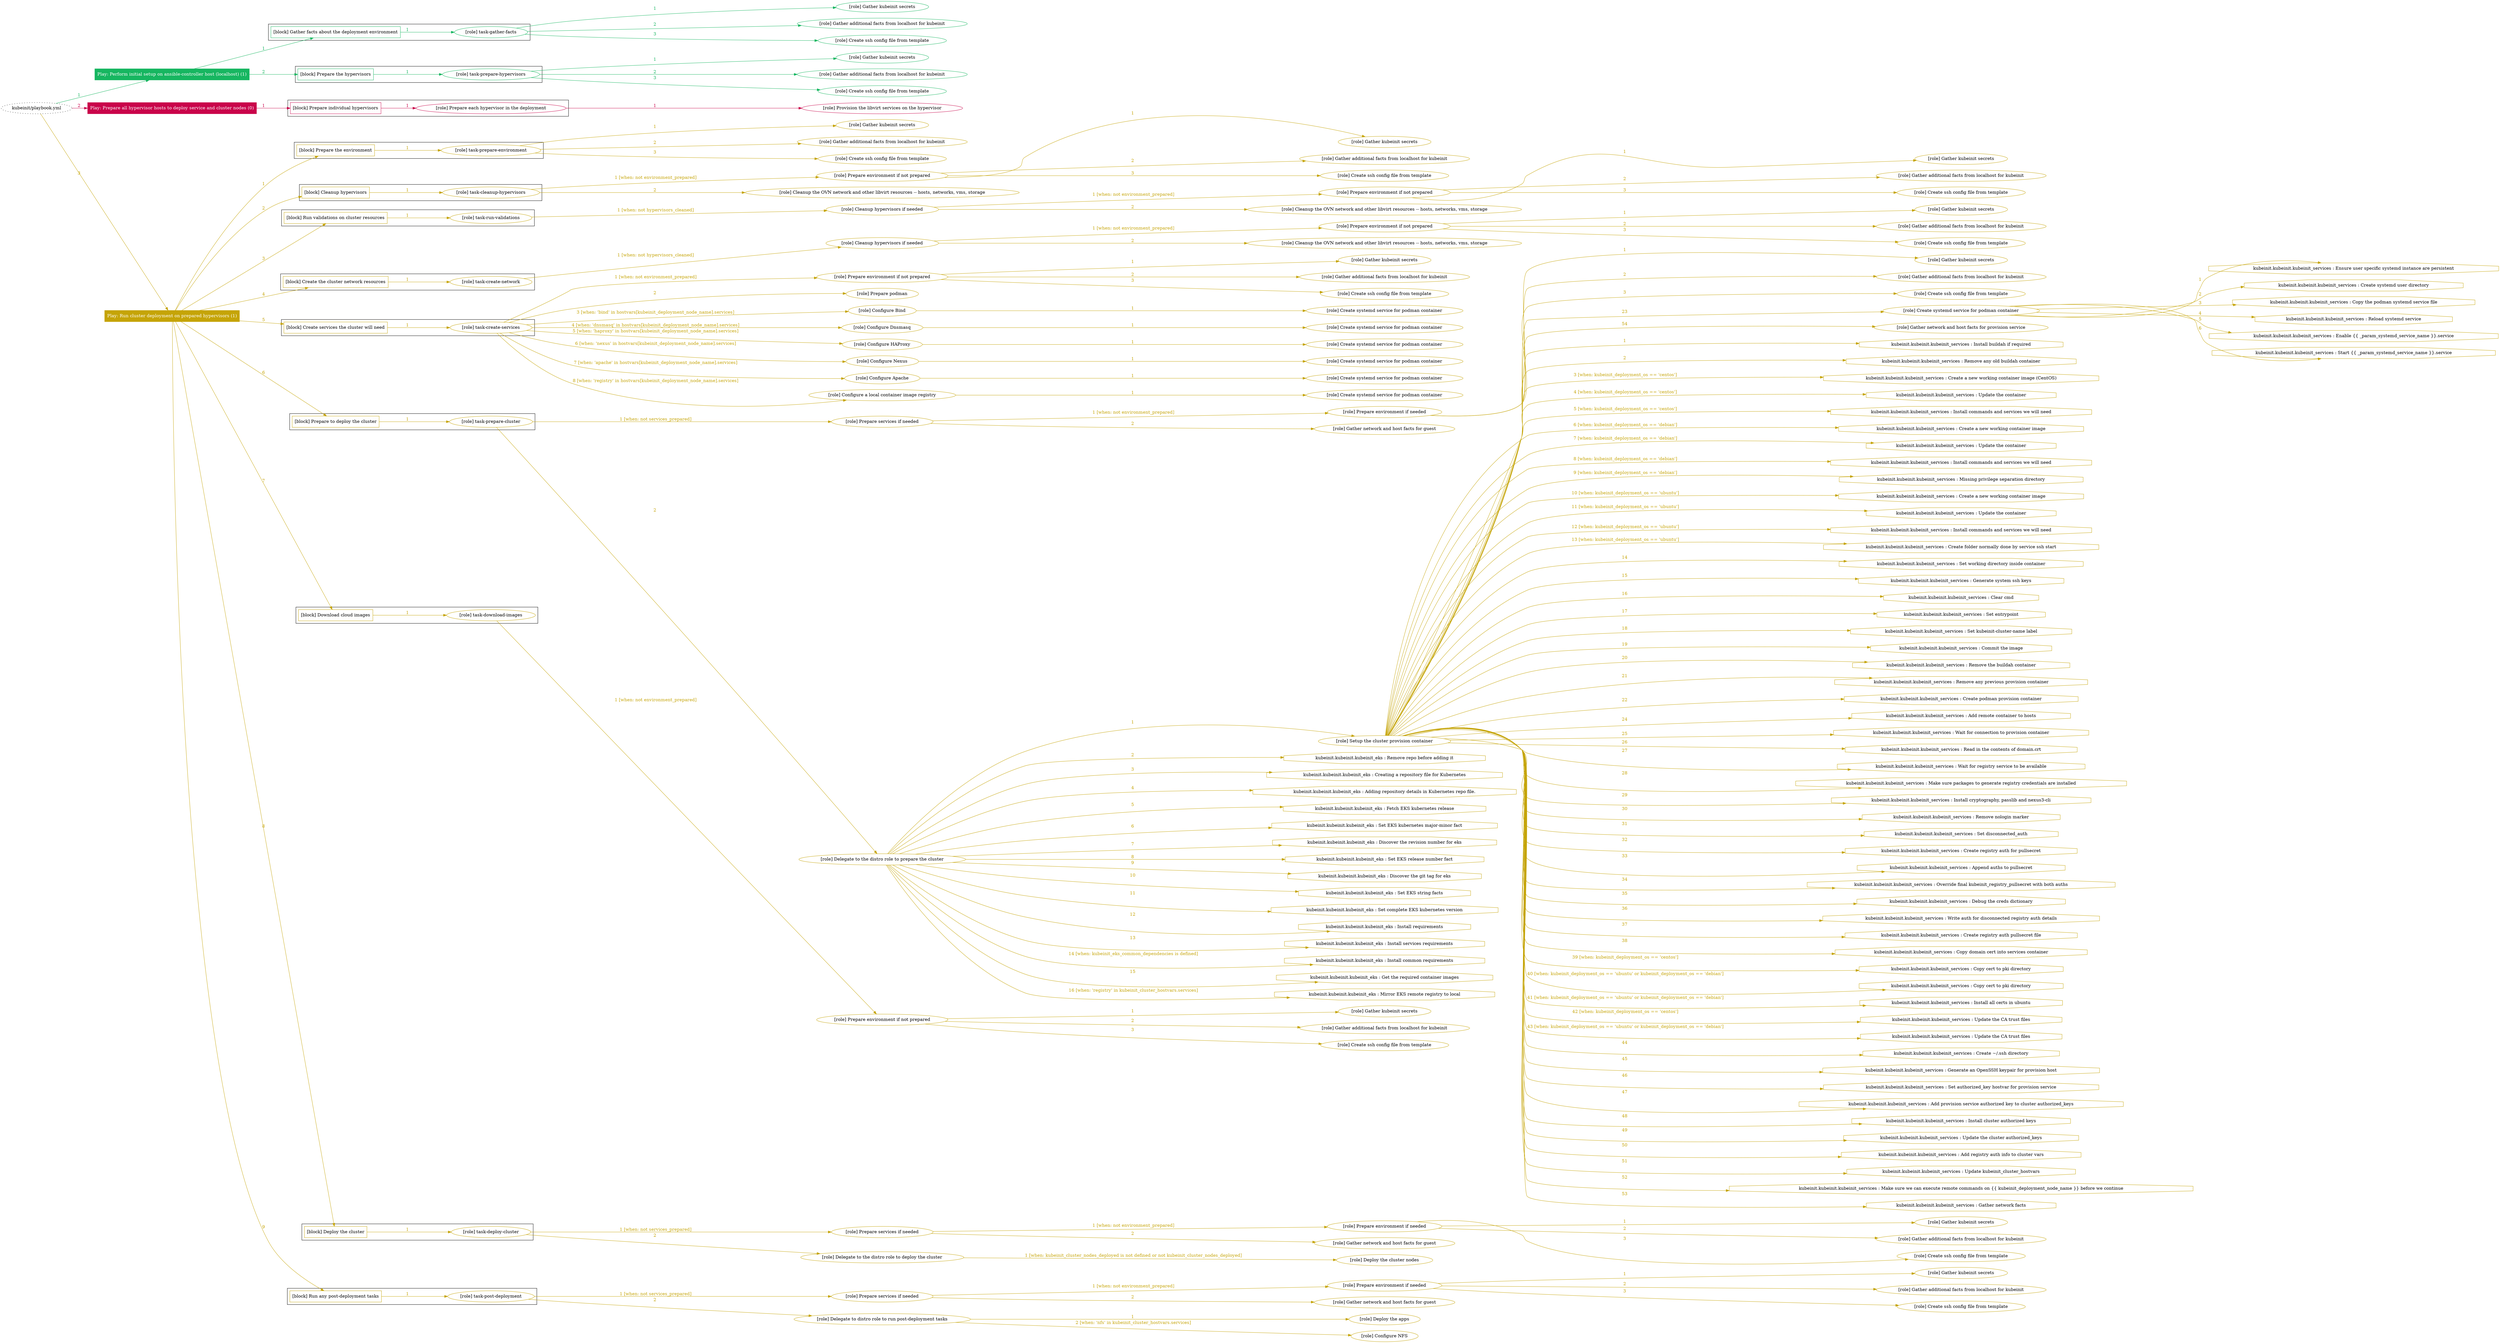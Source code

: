 digraph {
	graph [concentrate=true ordering=in rankdir=LR ratio=fill]
	edge [esep=5 sep=10]
	"kubeinit/playbook.yml" [URL="/home/runner/work/kubeinit/kubeinit/kubeinit/playbook.yml" id=playbook_595d73cc style=dotted]
	play_3a523ddf [label="Play: Perform initial setup on ansible-controller host (localhost) (1)" URL="/home/runner/work/kubeinit/kubeinit/kubeinit/playbook.yml" color="#16b660" fontcolor="#ffffff" id=play_3a523ddf shape=box style=filled tooltip=localhost]
	"kubeinit/playbook.yml" -> play_3a523ddf [label="1 " color="#16b660" fontcolor="#16b660" id=edge_3c4e9b49 labeltooltip="1 " tooltip="1 "]
	subgraph "Gather kubeinit secrets" {
		role_94ea6a8f [label="[role] Gather kubeinit secrets" URL="/home/runner/.ansible/collections/ansible_collections/kubeinit/kubeinit/roles/kubeinit_prepare/tasks/gather_kubeinit_facts.yml" color="#16b660" id=role_94ea6a8f tooltip="Gather kubeinit secrets"]
	}
	subgraph "Gather additional facts from localhost for kubeinit" {
		role_d8c79496 [label="[role] Gather additional facts from localhost for kubeinit" URL="/home/runner/.ansible/collections/ansible_collections/kubeinit/kubeinit/roles/kubeinit_prepare/tasks/gather_kubeinit_facts.yml" color="#16b660" id=role_d8c79496 tooltip="Gather additional facts from localhost for kubeinit"]
	}
	subgraph "Create ssh config file from template" {
		role_9b4a6d72 [label="[role] Create ssh config file from template" URL="/home/runner/.ansible/collections/ansible_collections/kubeinit/kubeinit/roles/kubeinit_prepare/tasks/gather_kubeinit_facts.yml" color="#16b660" id=role_9b4a6d72 tooltip="Create ssh config file from template"]
	}
	subgraph "task-gather-facts" {
		role_9cec9593 [label="[role] task-gather-facts" URL="/home/runner/work/kubeinit/kubeinit/kubeinit/playbook.yml" color="#16b660" id=role_9cec9593 tooltip="task-gather-facts"]
		role_9cec9593 -> role_94ea6a8f [label="1 " color="#16b660" fontcolor="#16b660" id=edge_6b6d85d0 labeltooltip="1 " tooltip="1 "]
		role_9cec9593 -> role_d8c79496 [label="2 " color="#16b660" fontcolor="#16b660" id=edge_c4ce64b7 labeltooltip="2 " tooltip="2 "]
		role_9cec9593 -> role_9b4a6d72 [label="3 " color="#16b660" fontcolor="#16b660" id=edge_15c90f5a labeltooltip="3 " tooltip="3 "]
	}
	subgraph "Gather kubeinit secrets" {
		role_109403e5 [label="[role] Gather kubeinit secrets" URL="/home/runner/.ansible/collections/ansible_collections/kubeinit/kubeinit/roles/kubeinit_prepare/tasks/gather_kubeinit_facts.yml" color="#16b660" id=role_109403e5 tooltip="Gather kubeinit secrets"]
	}
	subgraph "Gather additional facts from localhost for kubeinit" {
		role_72846139 [label="[role] Gather additional facts from localhost for kubeinit" URL="/home/runner/.ansible/collections/ansible_collections/kubeinit/kubeinit/roles/kubeinit_prepare/tasks/gather_kubeinit_facts.yml" color="#16b660" id=role_72846139 tooltip="Gather additional facts from localhost for kubeinit"]
	}
	subgraph "Create ssh config file from template" {
		role_37306688 [label="[role] Create ssh config file from template" URL="/home/runner/.ansible/collections/ansible_collections/kubeinit/kubeinit/roles/kubeinit_prepare/tasks/gather_kubeinit_facts.yml" color="#16b660" id=role_37306688 tooltip="Create ssh config file from template"]
	}
	subgraph "task-prepare-hypervisors" {
		role_71508d5c [label="[role] task-prepare-hypervisors" URL="/home/runner/work/kubeinit/kubeinit/kubeinit/playbook.yml" color="#16b660" id=role_71508d5c tooltip="task-prepare-hypervisors"]
		role_71508d5c -> role_109403e5 [label="1 " color="#16b660" fontcolor="#16b660" id=edge_0c805a42 labeltooltip="1 " tooltip="1 "]
		role_71508d5c -> role_72846139 [label="2 " color="#16b660" fontcolor="#16b660" id=edge_7a09bafc labeltooltip="2 " tooltip="2 "]
		role_71508d5c -> role_37306688 [label="3 " color="#16b660" fontcolor="#16b660" id=edge_669082a1 labeltooltip="3 " tooltip="3 "]
	}
	subgraph "Play: Perform initial setup on ansible-controller host (localhost) (1)" {
		play_3a523ddf -> block_e9aadc0d [label=1 color="#16b660" fontcolor="#16b660" id=edge_6b4eb435 labeltooltip=1 tooltip=1]
		subgraph cluster_block_e9aadc0d {
			block_e9aadc0d [label="[block] Gather facts about the deployment environment" URL="/home/runner/work/kubeinit/kubeinit/kubeinit/playbook.yml" color="#16b660" id=block_e9aadc0d labeltooltip="Gather facts about the deployment environment" shape=box tooltip="Gather facts about the deployment environment"]
			block_e9aadc0d -> role_9cec9593 [label="1 " color="#16b660" fontcolor="#16b660" id=edge_5a3f96f6 labeltooltip="1 " tooltip="1 "]
		}
		play_3a523ddf -> block_2bd2f965 [label=2 color="#16b660" fontcolor="#16b660" id=edge_238e2caf labeltooltip=2 tooltip=2]
		subgraph cluster_block_2bd2f965 {
			block_2bd2f965 [label="[block] Prepare the hypervisors" URL="/home/runner/work/kubeinit/kubeinit/kubeinit/playbook.yml" color="#16b660" id=block_2bd2f965 labeltooltip="Prepare the hypervisors" shape=box tooltip="Prepare the hypervisors"]
			block_2bd2f965 -> role_71508d5c [label="1 " color="#16b660" fontcolor="#16b660" id=edge_55d1926d labeltooltip="1 " tooltip="1 "]
		}
	}
	play_574a05db [label="Play: Prepare all hypervisor hosts to deploy service and cluster nodes (0)" URL="/home/runner/work/kubeinit/kubeinit/kubeinit/playbook.yml" color="#c9034a" fontcolor="#ffffff" id=play_574a05db shape=box style=filled tooltip="Play: Prepare all hypervisor hosts to deploy service and cluster nodes (0)"]
	"kubeinit/playbook.yml" -> play_574a05db [label="2 " color="#c9034a" fontcolor="#c9034a" id=edge_d47182a9 labeltooltip="2 " tooltip="2 "]
	subgraph "Provision the libvirt services on the hypervisor" {
		role_77d8cab9 [label="[role] Provision the libvirt services on the hypervisor" URL="/home/runner/.ansible/collections/ansible_collections/kubeinit/kubeinit/roles/kubeinit_prepare/tasks/prepare_hypervisor.yml" color="#c9034a" id=role_77d8cab9 tooltip="Provision the libvirt services on the hypervisor"]
	}
	subgraph "Prepare each hypervisor in the deployment" {
		role_5338d201 [label="[role] Prepare each hypervisor in the deployment" URL="/home/runner/work/kubeinit/kubeinit/kubeinit/playbook.yml" color="#c9034a" id=role_5338d201 tooltip="Prepare each hypervisor in the deployment"]
		role_5338d201 -> role_77d8cab9 [label="1 " color="#c9034a" fontcolor="#c9034a" id=edge_c343309b labeltooltip="1 " tooltip="1 "]
	}
	subgraph "Play: Prepare all hypervisor hosts to deploy service and cluster nodes (0)" {
		play_574a05db -> block_cc211b6c [label=1 color="#c9034a" fontcolor="#c9034a" id=edge_28989a5d labeltooltip=1 tooltip=1]
		subgraph cluster_block_cc211b6c {
			block_cc211b6c [label="[block] Prepare individual hypervisors" URL="/home/runner/work/kubeinit/kubeinit/kubeinit/playbook.yml" color="#c9034a" id=block_cc211b6c labeltooltip="Prepare individual hypervisors" shape=box tooltip="Prepare individual hypervisors"]
			block_cc211b6c -> role_5338d201 [label="1 " color="#c9034a" fontcolor="#c9034a" id=edge_05d87402 labeltooltip="1 " tooltip="1 "]
		}
	}
	play_2eb41204 [label="Play: Run cluster deployment on prepared hypervisors (1)" URL="/home/runner/work/kubeinit/kubeinit/kubeinit/playbook.yml" color="#c5a407" fontcolor="#ffffff" id=play_2eb41204 shape=box style=filled tooltip=localhost]
	"kubeinit/playbook.yml" -> play_2eb41204 [label="3 " color="#c5a407" fontcolor="#c5a407" id=edge_42a0f038 labeltooltip="3 " tooltip="3 "]
	subgraph "Gather kubeinit secrets" {
		role_601cdf0a [label="[role] Gather kubeinit secrets" URL="/home/runner/.ansible/collections/ansible_collections/kubeinit/kubeinit/roles/kubeinit_prepare/tasks/gather_kubeinit_facts.yml" color="#c5a407" id=role_601cdf0a tooltip="Gather kubeinit secrets"]
	}
	subgraph "Gather additional facts from localhost for kubeinit" {
		role_47afc265 [label="[role] Gather additional facts from localhost for kubeinit" URL="/home/runner/.ansible/collections/ansible_collections/kubeinit/kubeinit/roles/kubeinit_prepare/tasks/gather_kubeinit_facts.yml" color="#c5a407" id=role_47afc265 tooltip="Gather additional facts from localhost for kubeinit"]
	}
	subgraph "Create ssh config file from template" {
		role_f39c85a5 [label="[role] Create ssh config file from template" URL="/home/runner/.ansible/collections/ansible_collections/kubeinit/kubeinit/roles/kubeinit_prepare/tasks/gather_kubeinit_facts.yml" color="#c5a407" id=role_f39c85a5 tooltip="Create ssh config file from template"]
	}
	subgraph "task-prepare-environment" {
		role_f6588c04 [label="[role] task-prepare-environment" URL="/home/runner/work/kubeinit/kubeinit/kubeinit/playbook.yml" color="#c5a407" id=role_f6588c04 tooltip="task-prepare-environment"]
		role_f6588c04 -> role_601cdf0a [label="1 " color="#c5a407" fontcolor="#c5a407" id=edge_40c4a19f labeltooltip="1 " tooltip="1 "]
		role_f6588c04 -> role_47afc265 [label="2 " color="#c5a407" fontcolor="#c5a407" id=edge_9c017757 labeltooltip="2 " tooltip="2 "]
		role_f6588c04 -> role_f39c85a5 [label="3 " color="#c5a407" fontcolor="#c5a407" id=edge_21c8c2f4 labeltooltip="3 " tooltip="3 "]
	}
	subgraph "Gather kubeinit secrets" {
		role_ab0366a8 [label="[role] Gather kubeinit secrets" URL="/home/runner/.ansible/collections/ansible_collections/kubeinit/kubeinit/roles/kubeinit_prepare/tasks/gather_kubeinit_facts.yml" color="#c5a407" id=role_ab0366a8 tooltip="Gather kubeinit secrets"]
	}
	subgraph "Gather additional facts from localhost for kubeinit" {
		role_5a72228c [label="[role] Gather additional facts from localhost for kubeinit" URL="/home/runner/.ansible/collections/ansible_collections/kubeinit/kubeinit/roles/kubeinit_prepare/tasks/gather_kubeinit_facts.yml" color="#c5a407" id=role_5a72228c tooltip="Gather additional facts from localhost for kubeinit"]
	}
	subgraph "Create ssh config file from template" {
		role_db29ebb1 [label="[role] Create ssh config file from template" URL="/home/runner/.ansible/collections/ansible_collections/kubeinit/kubeinit/roles/kubeinit_prepare/tasks/gather_kubeinit_facts.yml" color="#c5a407" id=role_db29ebb1 tooltip="Create ssh config file from template"]
	}
	subgraph "Prepare environment if not prepared" {
		role_2a452933 [label="[role] Prepare environment if not prepared" URL="/home/runner/.ansible/collections/ansible_collections/kubeinit/kubeinit/roles/kubeinit_prepare/tasks/cleanup_hypervisors.yml" color="#c5a407" id=role_2a452933 tooltip="Prepare environment if not prepared"]
		role_2a452933 -> role_ab0366a8 [label="1 " color="#c5a407" fontcolor="#c5a407" id=edge_0eabd8c1 labeltooltip="1 " tooltip="1 "]
		role_2a452933 -> role_5a72228c [label="2 " color="#c5a407" fontcolor="#c5a407" id=edge_1cde7f8a labeltooltip="2 " tooltip="2 "]
		role_2a452933 -> role_db29ebb1 [label="3 " color="#c5a407" fontcolor="#c5a407" id=edge_e3622838 labeltooltip="3 " tooltip="3 "]
	}
	subgraph "Cleanup the OVN network and other libvirt resources -- hosts, networks, vms, storage" {
		role_9b7177ce [label="[role] Cleanup the OVN network and other libvirt resources -- hosts, networks, vms, storage" URL="/home/runner/.ansible/collections/ansible_collections/kubeinit/kubeinit/roles/kubeinit_prepare/tasks/cleanup_hypervisors.yml" color="#c5a407" id=role_9b7177ce tooltip="Cleanup the OVN network and other libvirt resources -- hosts, networks, vms, storage"]
	}
	subgraph "task-cleanup-hypervisors" {
		role_610b51e6 [label="[role] task-cleanup-hypervisors" URL="/home/runner/work/kubeinit/kubeinit/kubeinit/playbook.yml" color="#c5a407" id=role_610b51e6 tooltip="task-cleanup-hypervisors"]
		role_610b51e6 -> role_2a452933 [label="1 [when: not environment_prepared]" color="#c5a407" fontcolor="#c5a407" id=edge_a0c18378 labeltooltip="1 [when: not environment_prepared]" tooltip="1 [when: not environment_prepared]"]
		role_610b51e6 -> role_9b7177ce [label="2 " color="#c5a407" fontcolor="#c5a407" id=edge_d427fdbd labeltooltip="2 " tooltip="2 "]
	}
	subgraph "Gather kubeinit secrets" {
		role_b3d0ce76 [label="[role] Gather kubeinit secrets" URL="/home/runner/.ansible/collections/ansible_collections/kubeinit/kubeinit/roles/kubeinit_prepare/tasks/gather_kubeinit_facts.yml" color="#c5a407" id=role_b3d0ce76 tooltip="Gather kubeinit secrets"]
	}
	subgraph "Gather additional facts from localhost for kubeinit" {
		role_babd5f05 [label="[role] Gather additional facts from localhost for kubeinit" URL="/home/runner/.ansible/collections/ansible_collections/kubeinit/kubeinit/roles/kubeinit_prepare/tasks/gather_kubeinit_facts.yml" color="#c5a407" id=role_babd5f05 tooltip="Gather additional facts from localhost for kubeinit"]
	}
	subgraph "Create ssh config file from template" {
		role_204f027a [label="[role] Create ssh config file from template" URL="/home/runner/.ansible/collections/ansible_collections/kubeinit/kubeinit/roles/kubeinit_prepare/tasks/gather_kubeinit_facts.yml" color="#c5a407" id=role_204f027a tooltip="Create ssh config file from template"]
	}
	subgraph "Prepare environment if not prepared" {
		role_42fc46ca [label="[role] Prepare environment if not prepared" URL="/home/runner/.ansible/collections/ansible_collections/kubeinit/kubeinit/roles/kubeinit_prepare/tasks/cleanup_hypervisors.yml" color="#c5a407" id=role_42fc46ca tooltip="Prepare environment if not prepared"]
		role_42fc46ca -> role_b3d0ce76 [label="1 " color="#c5a407" fontcolor="#c5a407" id=edge_60a50a8f labeltooltip="1 " tooltip="1 "]
		role_42fc46ca -> role_babd5f05 [label="2 " color="#c5a407" fontcolor="#c5a407" id=edge_6ce8fd78 labeltooltip="2 " tooltip="2 "]
		role_42fc46ca -> role_204f027a [label="3 " color="#c5a407" fontcolor="#c5a407" id=edge_9f0a291f labeltooltip="3 " tooltip="3 "]
	}
	subgraph "Cleanup the OVN network and other libvirt resources -- hosts, networks, vms, storage" {
		role_ffe638c4 [label="[role] Cleanup the OVN network and other libvirt resources -- hosts, networks, vms, storage" URL="/home/runner/.ansible/collections/ansible_collections/kubeinit/kubeinit/roles/kubeinit_prepare/tasks/cleanup_hypervisors.yml" color="#c5a407" id=role_ffe638c4 tooltip="Cleanup the OVN network and other libvirt resources -- hosts, networks, vms, storage"]
	}
	subgraph "Cleanup hypervisors if needed" {
		role_a7db4c47 [label="[role] Cleanup hypervisors if needed" URL="/home/runner/.ansible/collections/ansible_collections/kubeinit/kubeinit/roles/kubeinit_validations/tasks/main.yml" color="#c5a407" id=role_a7db4c47 tooltip="Cleanup hypervisors if needed"]
		role_a7db4c47 -> role_42fc46ca [label="1 [when: not environment_prepared]" color="#c5a407" fontcolor="#c5a407" id=edge_cd787f84 labeltooltip="1 [when: not environment_prepared]" tooltip="1 [when: not environment_prepared]"]
		role_a7db4c47 -> role_ffe638c4 [label="2 " color="#c5a407" fontcolor="#c5a407" id=edge_ea801451 labeltooltip="2 " tooltip="2 "]
	}
	subgraph "task-run-validations" {
		role_33d01377 [label="[role] task-run-validations" URL="/home/runner/work/kubeinit/kubeinit/kubeinit/playbook.yml" color="#c5a407" id=role_33d01377 tooltip="task-run-validations"]
		role_33d01377 -> role_a7db4c47 [label="1 [when: not hypervisors_cleaned]" color="#c5a407" fontcolor="#c5a407" id=edge_83567601 labeltooltip="1 [when: not hypervisors_cleaned]" tooltip="1 [when: not hypervisors_cleaned]"]
	}
	subgraph "Gather kubeinit secrets" {
		role_24277110 [label="[role] Gather kubeinit secrets" URL="/home/runner/.ansible/collections/ansible_collections/kubeinit/kubeinit/roles/kubeinit_prepare/tasks/gather_kubeinit_facts.yml" color="#c5a407" id=role_24277110 tooltip="Gather kubeinit secrets"]
	}
	subgraph "Gather additional facts from localhost for kubeinit" {
		role_983e936a [label="[role] Gather additional facts from localhost for kubeinit" URL="/home/runner/.ansible/collections/ansible_collections/kubeinit/kubeinit/roles/kubeinit_prepare/tasks/gather_kubeinit_facts.yml" color="#c5a407" id=role_983e936a tooltip="Gather additional facts from localhost for kubeinit"]
	}
	subgraph "Create ssh config file from template" {
		role_bac12c40 [label="[role] Create ssh config file from template" URL="/home/runner/.ansible/collections/ansible_collections/kubeinit/kubeinit/roles/kubeinit_prepare/tasks/gather_kubeinit_facts.yml" color="#c5a407" id=role_bac12c40 tooltip="Create ssh config file from template"]
	}
	subgraph "Prepare environment if not prepared" {
		role_5318ef8b [label="[role] Prepare environment if not prepared" URL="/home/runner/.ansible/collections/ansible_collections/kubeinit/kubeinit/roles/kubeinit_prepare/tasks/cleanup_hypervisors.yml" color="#c5a407" id=role_5318ef8b tooltip="Prepare environment if not prepared"]
		role_5318ef8b -> role_24277110 [label="1 " color="#c5a407" fontcolor="#c5a407" id=edge_44bd599b labeltooltip="1 " tooltip="1 "]
		role_5318ef8b -> role_983e936a [label="2 " color="#c5a407" fontcolor="#c5a407" id=edge_14b369d5 labeltooltip="2 " tooltip="2 "]
		role_5318ef8b -> role_bac12c40 [label="3 " color="#c5a407" fontcolor="#c5a407" id=edge_191d188d labeltooltip="3 " tooltip="3 "]
	}
	subgraph "Cleanup the OVN network and other libvirt resources -- hosts, networks, vms, storage" {
		role_cba70eaa [label="[role] Cleanup the OVN network and other libvirt resources -- hosts, networks, vms, storage" URL="/home/runner/.ansible/collections/ansible_collections/kubeinit/kubeinit/roles/kubeinit_prepare/tasks/cleanup_hypervisors.yml" color="#c5a407" id=role_cba70eaa tooltip="Cleanup the OVN network and other libvirt resources -- hosts, networks, vms, storage"]
	}
	subgraph "Cleanup hypervisors if needed" {
		role_fce05177 [label="[role] Cleanup hypervisors if needed" URL="/home/runner/.ansible/collections/ansible_collections/kubeinit/kubeinit/roles/kubeinit_libvirt/tasks/create_network.yml" color="#c5a407" id=role_fce05177 tooltip="Cleanup hypervisors if needed"]
		role_fce05177 -> role_5318ef8b [label="1 [when: not environment_prepared]" color="#c5a407" fontcolor="#c5a407" id=edge_32adc13d labeltooltip="1 [when: not environment_prepared]" tooltip="1 [when: not environment_prepared]"]
		role_fce05177 -> role_cba70eaa [label="2 " color="#c5a407" fontcolor="#c5a407" id=edge_3cf16d6e labeltooltip="2 " tooltip="2 "]
	}
	subgraph "task-create-network" {
		role_55365df7 [label="[role] task-create-network" URL="/home/runner/work/kubeinit/kubeinit/kubeinit/playbook.yml" color="#c5a407" id=role_55365df7 tooltip="task-create-network"]
		role_55365df7 -> role_fce05177 [label="1 [when: not hypervisors_cleaned]" color="#c5a407" fontcolor="#c5a407" id=edge_264c665e labeltooltip="1 [when: not hypervisors_cleaned]" tooltip="1 [when: not hypervisors_cleaned]"]
	}
	subgraph "Gather kubeinit secrets" {
		role_c49a480d [label="[role] Gather kubeinit secrets" URL="/home/runner/.ansible/collections/ansible_collections/kubeinit/kubeinit/roles/kubeinit_prepare/tasks/gather_kubeinit_facts.yml" color="#c5a407" id=role_c49a480d tooltip="Gather kubeinit secrets"]
	}
	subgraph "Gather additional facts from localhost for kubeinit" {
		role_fbd3333f [label="[role] Gather additional facts from localhost for kubeinit" URL="/home/runner/.ansible/collections/ansible_collections/kubeinit/kubeinit/roles/kubeinit_prepare/tasks/gather_kubeinit_facts.yml" color="#c5a407" id=role_fbd3333f tooltip="Gather additional facts from localhost for kubeinit"]
	}
	subgraph "Create ssh config file from template" {
		role_d8b60bab [label="[role] Create ssh config file from template" URL="/home/runner/.ansible/collections/ansible_collections/kubeinit/kubeinit/roles/kubeinit_prepare/tasks/gather_kubeinit_facts.yml" color="#c5a407" id=role_d8b60bab tooltip="Create ssh config file from template"]
	}
	subgraph "Prepare environment if not prepared" {
		role_982aa17a [label="[role] Prepare environment if not prepared" URL="/home/runner/.ansible/collections/ansible_collections/kubeinit/kubeinit/roles/kubeinit_services/tasks/main.yml" color="#c5a407" id=role_982aa17a tooltip="Prepare environment if not prepared"]
		role_982aa17a -> role_c49a480d [label="1 " color="#c5a407" fontcolor="#c5a407" id=edge_9b0b10a2 labeltooltip="1 " tooltip="1 "]
		role_982aa17a -> role_fbd3333f [label="2 " color="#c5a407" fontcolor="#c5a407" id=edge_95506354 labeltooltip="2 " tooltip="2 "]
		role_982aa17a -> role_d8b60bab [label="3 " color="#c5a407" fontcolor="#c5a407" id=edge_3f34eb66 labeltooltip="3 " tooltip="3 "]
	}
	subgraph "Prepare podman" {
		role_f978b134 [label="[role] Prepare podman" URL="/home/runner/.ansible/collections/ansible_collections/kubeinit/kubeinit/roles/kubeinit_services/tasks/00_create_service_pod.yml" color="#c5a407" id=role_f978b134 tooltip="Prepare podman"]
	}
	subgraph "Create systemd service for podman container" {
		role_27b56c94 [label="[role] Create systemd service for podman container" URL="/home/runner/.ansible/collections/ansible_collections/kubeinit/kubeinit/roles/kubeinit_bind/tasks/main.yml" color="#c5a407" id=role_27b56c94 tooltip="Create systemd service for podman container"]
	}
	subgraph "Configure Bind" {
		role_07bfceeb [label="[role] Configure Bind" URL="/home/runner/.ansible/collections/ansible_collections/kubeinit/kubeinit/roles/kubeinit_services/tasks/start_services_containers.yml" color="#c5a407" id=role_07bfceeb tooltip="Configure Bind"]
		role_07bfceeb -> role_27b56c94 [label="1 " color="#c5a407" fontcolor="#c5a407" id=edge_b97137d1 labeltooltip="1 " tooltip="1 "]
	}
	subgraph "Create systemd service for podman container" {
		role_91072597 [label="[role] Create systemd service for podman container" URL="/home/runner/.ansible/collections/ansible_collections/kubeinit/kubeinit/roles/kubeinit_dnsmasq/tasks/main.yml" color="#c5a407" id=role_91072597 tooltip="Create systemd service for podman container"]
	}
	subgraph "Configure Dnsmasq" {
		role_004f68f7 [label="[role] Configure Dnsmasq" URL="/home/runner/.ansible/collections/ansible_collections/kubeinit/kubeinit/roles/kubeinit_services/tasks/start_services_containers.yml" color="#c5a407" id=role_004f68f7 tooltip="Configure Dnsmasq"]
		role_004f68f7 -> role_91072597 [label="1 " color="#c5a407" fontcolor="#c5a407" id=edge_25361860 labeltooltip="1 " tooltip="1 "]
	}
	subgraph "Create systemd service for podman container" {
		role_a18c667f [label="[role] Create systemd service for podman container" URL="/home/runner/.ansible/collections/ansible_collections/kubeinit/kubeinit/roles/kubeinit_haproxy/tasks/main.yml" color="#c5a407" id=role_a18c667f tooltip="Create systemd service for podman container"]
	}
	subgraph "Configure HAProxy" {
		role_567caf29 [label="[role] Configure HAProxy" URL="/home/runner/.ansible/collections/ansible_collections/kubeinit/kubeinit/roles/kubeinit_services/tasks/start_services_containers.yml" color="#c5a407" id=role_567caf29 tooltip="Configure HAProxy"]
		role_567caf29 -> role_a18c667f [label="1 " color="#c5a407" fontcolor="#c5a407" id=edge_57e85673 labeltooltip="1 " tooltip="1 "]
	}
	subgraph "Create systemd service for podman container" {
		role_d83f603a [label="[role] Create systemd service for podman container" URL="/home/runner/.ansible/collections/ansible_collections/kubeinit/kubeinit/roles/kubeinit_nexus/tasks/main.yml" color="#c5a407" id=role_d83f603a tooltip="Create systemd service for podman container"]
	}
	subgraph "Configure Nexus" {
		role_b01bc223 [label="[role] Configure Nexus" URL="/home/runner/.ansible/collections/ansible_collections/kubeinit/kubeinit/roles/kubeinit_services/tasks/start_services_containers.yml" color="#c5a407" id=role_b01bc223 tooltip="Configure Nexus"]
		role_b01bc223 -> role_d83f603a [label="1 " color="#c5a407" fontcolor="#c5a407" id=edge_f118a23e labeltooltip="1 " tooltip="1 "]
	}
	subgraph "Create systemd service for podman container" {
		role_4931c6c9 [label="[role] Create systemd service for podman container" URL="/home/runner/.ansible/collections/ansible_collections/kubeinit/kubeinit/roles/kubeinit_apache/tasks/main.yml" color="#c5a407" id=role_4931c6c9 tooltip="Create systemd service for podman container"]
	}
	subgraph "Configure Apache" {
		role_dba4b3d1 [label="[role] Configure Apache" URL="/home/runner/.ansible/collections/ansible_collections/kubeinit/kubeinit/roles/kubeinit_services/tasks/start_services_containers.yml" color="#c5a407" id=role_dba4b3d1 tooltip="Configure Apache"]
		role_dba4b3d1 -> role_4931c6c9 [label="1 " color="#c5a407" fontcolor="#c5a407" id=edge_b43a93e2 labeltooltip="1 " tooltip="1 "]
	}
	subgraph "Create systemd service for podman container" {
		role_d5564bb8 [label="[role] Create systemd service for podman container" URL="/home/runner/.ansible/collections/ansible_collections/kubeinit/kubeinit/roles/kubeinit_registry/tasks/main.yml" color="#c5a407" id=role_d5564bb8 tooltip="Create systemd service for podman container"]
	}
	subgraph "Configure a local container image registry" {
		role_5bc85f9f [label="[role] Configure a local container image registry" URL="/home/runner/.ansible/collections/ansible_collections/kubeinit/kubeinit/roles/kubeinit_services/tasks/start_services_containers.yml" color="#c5a407" id=role_5bc85f9f tooltip="Configure a local container image registry"]
		role_5bc85f9f -> role_d5564bb8 [label="1 " color="#c5a407" fontcolor="#c5a407" id=edge_eb50b472 labeltooltip="1 " tooltip="1 "]
	}
	subgraph "task-create-services" {
		role_4d3d8f15 [label="[role] task-create-services" URL="/home/runner/work/kubeinit/kubeinit/kubeinit/playbook.yml" color="#c5a407" id=role_4d3d8f15 tooltip="task-create-services"]
		role_4d3d8f15 -> role_982aa17a [label="1 [when: not environment_prepared]" color="#c5a407" fontcolor="#c5a407" id=edge_ddecce4f labeltooltip="1 [when: not environment_prepared]" tooltip="1 [when: not environment_prepared]"]
		role_4d3d8f15 -> role_f978b134 [label="2 " color="#c5a407" fontcolor="#c5a407" id=edge_92324e3e labeltooltip="2 " tooltip="2 "]
		role_4d3d8f15 -> role_07bfceeb [label="3 [when: 'bind' in hostvars[kubeinit_deployment_node_name].services]" color="#c5a407" fontcolor="#c5a407" id=edge_27fa6cdf labeltooltip="3 [when: 'bind' in hostvars[kubeinit_deployment_node_name].services]" tooltip="3 [when: 'bind' in hostvars[kubeinit_deployment_node_name].services]"]
		role_4d3d8f15 -> role_004f68f7 [label="4 [when: 'dnsmasq' in hostvars[kubeinit_deployment_node_name].services]" color="#c5a407" fontcolor="#c5a407" id=edge_6e510f60 labeltooltip="4 [when: 'dnsmasq' in hostvars[kubeinit_deployment_node_name].services]" tooltip="4 [when: 'dnsmasq' in hostvars[kubeinit_deployment_node_name].services]"]
		role_4d3d8f15 -> role_567caf29 [label="5 [when: 'haproxy' in hostvars[kubeinit_deployment_node_name].services]" color="#c5a407" fontcolor="#c5a407" id=edge_ef458767 labeltooltip="5 [when: 'haproxy' in hostvars[kubeinit_deployment_node_name].services]" tooltip="5 [when: 'haproxy' in hostvars[kubeinit_deployment_node_name].services]"]
		role_4d3d8f15 -> role_b01bc223 [label="6 [when: 'nexus' in hostvars[kubeinit_deployment_node_name].services]" color="#c5a407" fontcolor="#c5a407" id=edge_9aaa3c9c labeltooltip="6 [when: 'nexus' in hostvars[kubeinit_deployment_node_name].services]" tooltip="6 [when: 'nexus' in hostvars[kubeinit_deployment_node_name].services]"]
		role_4d3d8f15 -> role_dba4b3d1 [label="7 [when: 'apache' in hostvars[kubeinit_deployment_node_name].services]" color="#c5a407" fontcolor="#c5a407" id=edge_5d165985 labeltooltip="7 [when: 'apache' in hostvars[kubeinit_deployment_node_name].services]" tooltip="7 [when: 'apache' in hostvars[kubeinit_deployment_node_name].services]"]
		role_4d3d8f15 -> role_5bc85f9f [label="8 [when: 'registry' in hostvars[kubeinit_deployment_node_name].services]" color="#c5a407" fontcolor="#c5a407" id=edge_bef0f261 labeltooltip="8 [when: 'registry' in hostvars[kubeinit_deployment_node_name].services]" tooltip="8 [when: 'registry' in hostvars[kubeinit_deployment_node_name].services]"]
	}
	subgraph "Gather kubeinit secrets" {
		role_b7bcff77 [label="[role] Gather kubeinit secrets" URL="/home/runner/.ansible/collections/ansible_collections/kubeinit/kubeinit/roles/kubeinit_prepare/tasks/gather_kubeinit_facts.yml" color="#c5a407" id=role_b7bcff77 tooltip="Gather kubeinit secrets"]
	}
	subgraph "Gather additional facts from localhost for kubeinit" {
		role_e8eb9435 [label="[role] Gather additional facts from localhost for kubeinit" URL="/home/runner/.ansible/collections/ansible_collections/kubeinit/kubeinit/roles/kubeinit_prepare/tasks/gather_kubeinit_facts.yml" color="#c5a407" id=role_e8eb9435 tooltip="Gather additional facts from localhost for kubeinit"]
	}
	subgraph "Create ssh config file from template" {
		role_73d5b2a2 [label="[role] Create ssh config file from template" URL="/home/runner/.ansible/collections/ansible_collections/kubeinit/kubeinit/roles/kubeinit_prepare/tasks/gather_kubeinit_facts.yml" color="#c5a407" id=role_73d5b2a2 tooltip="Create ssh config file from template"]
	}
	subgraph "Prepare environment if needed" {
		role_a2abe5d1 [label="[role] Prepare environment if needed" URL="/home/runner/.ansible/collections/ansible_collections/kubeinit/kubeinit/roles/kubeinit_services/tasks/prepare_services.yml" color="#c5a407" id=role_a2abe5d1 tooltip="Prepare environment if needed"]
		role_a2abe5d1 -> role_b7bcff77 [label="1 " color="#c5a407" fontcolor="#c5a407" id=edge_cfa3d811 labeltooltip="1 " tooltip="1 "]
		role_a2abe5d1 -> role_e8eb9435 [label="2 " color="#c5a407" fontcolor="#c5a407" id=edge_844b1467 labeltooltip="2 " tooltip="2 "]
		role_a2abe5d1 -> role_73d5b2a2 [label="3 " color="#c5a407" fontcolor="#c5a407" id=edge_16947086 labeltooltip="3 " tooltip="3 "]
	}
	subgraph "Gather network and host facts for guest" {
		role_aac19179 [label="[role] Gather network and host facts for guest" URL="/home/runner/.ansible/collections/ansible_collections/kubeinit/kubeinit/roles/kubeinit_services/tasks/prepare_services.yml" color="#c5a407" id=role_aac19179 tooltip="Gather network and host facts for guest"]
	}
	subgraph "Prepare services if needed" {
		role_964de3ee [label="[role] Prepare services if needed" URL="/home/runner/.ansible/collections/ansible_collections/kubeinit/kubeinit/roles/kubeinit_prepare/tasks/prepare_cluster.yml" color="#c5a407" id=role_964de3ee tooltip="Prepare services if needed"]
		role_964de3ee -> role_a2abe5d1 [label="1 [when: not environment_prepared]" color="#c5a407" fontcolor="#c5a407" id=edge_f8728ae8 labeltooltip="1 [when: not environment_prepared]" tooltip="1 [when: not environment_prepared]"]
		role_964de3ee -> role_aac19179 [label="2 " color="#c5a407" fontcolor="#c5a407" id=edge_9e8c4af6 labeltooltip="2 " tooltip="2 "]
	}
	subgraph "Create systemd service for podman container" {
		role_8ff98a23 [label="[role] Create systemd service for podman container" URL="/home/runner/.ansible/collections/ansible_collections/kubeinit/kubeinit/roles/kubeinit_services/tasks/create_provision_container.yml" color="#c5a407" id=role_8ff98a23 tooltip="Create systemd service for podman container"]
		task_627f3dda [label="kubeinit.kubeinit.kubeinit_services : Ensure user specific systemd instance are persistent" URL="/home/runner/.ansible/collections/ansible_collections/kubeinit/kubeinit/roles/kubeinit_services/tasks/create_managed_service.yml" color="#c5a407" id=task_627f3dda shape=octagon tooltip="kubeinit.kubeinit.kubeinit_services : Ensure user specific systemd instance are persistent"]
		role_8ff98a23 -> task_627f3dda [label="1 " color="#c5a407" fontcolor="#c5a407" id=edge_aaffc739 labeltooltip="1 " tooltip="1 "]
		task_00952852 [label="kubeinit.kubeinit.kubeinit_services : Create systemd user directory" URL="/home/runner/.ansible/collections/ansible_collections/kubeinit/kubeinit/roles/kubeinit_services/tasks/create_managed_service.yml" color="#c5a407" id=task_00952852 shape=octagon tooltip="kubeinit.kubeinit.kubeinit_services : Create systemd user directory"]
		role_8ff98a23 -> task_00952852 [label="2 " color="#c5a407" fontcolor="#c5a407" id=edge_ef929186 labeltooltip="2 " tooltip="2 "]
		task_1f5d97d9 [label="kubeinit.kubeinit.kubeinit_services : Copy the podman systemd service file" URL="/home/runner/.ansible/collections/ansible_collections/kubeinit/kubeinit/roles/kubeinit_services/tasks/create_managed_service.yml" color="#c5a407" id=task_1f5d97d9 shape=octagon tooltip="kubeinit.kubeinit.kubeinit_services : Copy the podman systemd service file"]
		role_8ff98a23 -> task_1f5d97d9 [label="3 " color="#c5a407" fontcolor="#c5a407" id=edge_25fc9f54 labeltooltip="3 " tooltip="3 "]
		task_4e952417 [label="kubeinit.kubeinit.kubeinit_services : Reload systemd service" URL="/home/runner/.ansible/collections/ansible_collections/kubeinit/kubeinit/roles/kubeinit_services/tasks/create_managed_service.yml" color="#c5a407" id=task_4e952417 shape=octagon tooltip="kubeinit.kubeinit.kubeinit_services : Reload systemd service"]
		role_8ff98a23 -> task_4e952417 [label="4 " color="#c5a407" fontcolor="#c5a407" id=edge_344e99a5 labeltooltip="4 " tooltip="4 "]
		task_1791d392 [label="kubeinit.kubeinit.kubeinit_services : Enable {{ _param_systemd_service_name }}.service" URL="/home/runner/.ansible/collections/ansible_collections/kubeinit/kubeinit/roles/kubeinit_services/tasks/create_managed_service.yml" color="#c5a407" id=task_1791d392 shape=octagon tooltip="kubeinit.kubeinit.kubeinit_services : Enable {{ _param_systemd_service_name }}.service"]
		role_8ff98a23 -> task_1791d392 [label="5 " color="#c5a407" fontcolor="#c5a407" id=edge_6cac5e2f labeltooltip="5 " tooltip="5 "]
		task_d9d3819b [label="kubeinit.kubeinit.kubeinit_services : Start {{ _param_systemd_service_name }}.service" URL="/home/runner/.ansible/collections/ansible_collections/kubeinit/kubeinit/roles/kubeinit_services/tasks/create_managed_service.yml" color="#c5a407" id=task_d9d3819b shape=octagon tooltip="kubeinit.kubeinit.kubeinit_services : Start {{ _param_systemd_service_name }}.service"]
		role_8ff98a23 -> task_d9d3819b [label="6 " color="#c5a407" fontcolor="#c5a407" id=edge_498ffe30 labeltooltip="6 " tooltip="6 "]
	}
	subgraph "Gather network and host facts for provision service" {
		role_eeb90c59 [label="[role] Gather network and host facts for provision service" URL="/home/runner/.ansible/collections/ansible_collections/kubeinit/kubeinit/roles/kubeinit_services/tasks/create_provision_container.yml" color="#c5a407" id=role_eeb90c59 tooltip="Gather network and host facts for provision service"]
	}
	subgraph "Setup the cluster provision container" {
		role_4eb6660e [label="[role] Setup the cluster provision container" URL="/home/runner/.ansible/collections/ansible_collections/kubeinit/kubeinit/roles/kubeinit_eks/tasks/prepare_cluster.yml" color="#c5a407" id=role_4eb6660e tooltip="Setup the cluster provision container"]
		task_cd54e804 [label="kubeinit.kubeinit.kubeinit_services : Install buildah if required" URL="/home/runner/.ansible/collections/ansible_collections/kubeinit/kubeinit/roles/kubeinit_services/tasks/create_provision_container.yml" color="#c5a407" id=task_cd54e804 shape=octagon tooltip="kubeinit.kubeinit.kubeinit_services : Install buildah if required"]
		role_4eb6660e -> task_cd54e804 [label="1 " color="#c5a407" fontcolor="#c5a407" id=edge_85f2f5c7 labeltooltip="1 " tooltip="1 "]
		task_76e6f9b2 [label="kubeinit.kubeinit.kubeinit_services : Remove any old buildah container" URL="/home/runner/.ansible/collections/ansible_collections/kubeinit/kubeinit/roles/kubeinit_services/tasks/create_provision_container.yml" color="#c5a407" id=task_76e6f9b2 shape=octagon tooltip="kubeinit.kubeinit.kubeinit_services : Remove any old buildah container"]
		role_4eb6660e -> task_76e6f9b2 [label="2 " color="#c5a407" fontcolor="#c5a407" id=edge_96d46887 labeltooltip="2 " tooltip="2 "]
		task_ea944075 [label="kubeinit.kubeinit.kubeinit_services : Create a new working container image (CentOS)" URL="/home/runner/.ansible/collections/ansible_collections/kubeinit/kubeinit/roles/kubeinit_services/tasks/create_provision_container.yml" color="#c5a407" id=task_ea944075 shape=octagon tooltip="kubeinit.kubeinit.kubeinit_services : Create a new working container image (CentOS)"]
		role_4eb6660e -> task_ea944075 [label="3 [when: kubeinit_deployment_os == 'centos']" color="#c5a407" fontcolor="#c5a407" id=edge_0785c5f1 labeltooltip="3 [when: kubeinit_deployment_os == 'centos']" tooltip="3 [when: kubeinit_deployment_os == 'centos']"]
		task_a7cfffc9 [label="kubeinit.kubeinit.kubeinit_services : Update the container" URL="/home/runner/.ansible/collections/ansible_collections/kubeinit/kubeinit/roles/kubeinit_services/tasks/create_provision_container.yml" color="#c5a407" id=task_a7cfffc9 shape=octagon tooltip="kubeinit.kubeinit.kubeinit_services : Update the container"]
		role_4eb6660e -> task_a7cfffc9 [label="4 [when: kubeinit_deployment_os == 'centos']" color="#c5a407" fontcolor="#c5a407" id=edge_ea9594df labeltooltip="4 [when: kubeinit_deployment_os == 'centos']" tooltip="4 [when: kubeinit_deployment_os == 'centos']"]
		task_6b7a77a7 [label="kubeinit.kubeinit.kubeinit_services : Install commands and services we will need" URL="/home/runner/.ansible/collections/ansible_collections/kubeinit/kubeinit/roles/kubeinit_services/tasks/create_provision_container.yml" color="#c5a407" id=task_6b7a77a7 shape=octagon tooltip="kubeinit.kubeinit.kubeinit_services : Install commands and services we will need"]
		role_4eb6660e -> task_6b7a77a7 [label="5 [when: kubeinit_deployment_os == 'centos']" color="#c5a407" fontcolor="#c5a407" id=edge_469f4e2f labeltooltip="5 [when: kubeinit_deployment_os == 'centos']" tooltip="5 [when: kubeinit_deployment_os == 'centos']"]
		task_f053afd7 [label="kubeinit.kubeinit.kubeinit_services : Create a new working container image" URL="/home/runner/.ansible/collections/ansible_collections/kubeinit/kubeinit/roles/kubeinit_services/tasks/create_provision_container.yml" color="#c5a407" id=task_f053afd7 shape=octagon tooltip="kubeinit.kubeinit.kubeinit_services : Create a new working container image"]
		role_4eb6660e -> task_f053afd7 [label="6 [when: kubeinit_deployment_os == 'debian']" color="#c5a407" fontcolor="#c5a407" id=edge_d7a93684 labeltooltip="6 [when: kubeinit_deployment_os == 'debian']" tooltip="6 [when: kubeinit_deployment_os == 'debian']"]
		task_86e35be7 [label="kubeinit.kubeinit.kubeinit_services : Update the container" URL="/home/runner/.ansible/collections/ansible_collections/kubeinit/kubeinit/roles/kubeinit_services/tasks/create_provision_container.yml" color="#c5a407" id=task_86e35be7 shape=octagon tooltip="kubeinit.kubeinit.kubeinit_services : Update the container"]
		role_4eb6660e -> task_86e35be7 [label="7 [when: kubeinit_deployment_os == 'debian']" color="#c5a407" fontcolor="#c5a407" id=edge_2a23937a labeltooltip="7 [when: kubeinit_deployment_os == 'debian']" tooltip="7 [when: kubeinit_deployment_os == 'debian']"]
		task_76ea6816 [label="kubeinit.kubeinit.kubeinit_services : Install commands and services we will need" URL="/home/runner/.ansible/collections/ansible_collections/kubeinit/kubeinit/roles/kubeinit_services/tasks/create_provision_container.yml" color="#c5a407" id=task_76ea6816 shape=octagon tooltip="kubeinit.kubeinit.kubeinit_services : Install commands and services we will need"]
		role_4eb6660e -> task_76ea6816 [label="8 [when: kubeinit_deployment_os == 'debian']" color="#c5a407" fontcolor="#c5a407" id=edge_b48227d1 labeltooltip="8 [when: kubeinit_deployment_os == 'debian']" tooltip="8 [when: kubeinit_deployment_os == 'debian']"]
		task_aac56215 [label="kubeinit.kubeinit.kubeinit_services : Missing privilege separation directory" URL="/home/runner/.ansible/collections/ansible_collections/kubeinit/kubeinit/roles/kubeinit_services/tasks/create_provision_container.yml" color="#c5a407" id=task_aac56215 shape=octagon tooltip="kubeinit.kubeinit.kubeinit_services : Missing privilege separation directory"]
		role_4eb6660e -> task_aac56215 [label="9 [when: kubeinit_deployment_os == 'debian']" color="#c5a407" fontcolor="#c5a407" id=edge_73d72944 labeltooltip="9 [when: kubeinit_deployment_os == 'debian']" tooltip="9 [when: kubeinit_deployment_os == 'debian']"]
		task_69ac7a0d [label="kubeinit.kubeinit.kubeinit_services : Create a new working container image" URL="/home/runner/.ansible/collections/ansible_collections/kubeinit/kubeinit/roles/kubeinit_services/tasks/create_provision_container.yml" color="#c5a407" id=task_69ac7a0d shape=octagon tooltip="kubeinit.kubeinit.kubeinit_services : Create a new working container image"]
		role_4eb6660e -> task_69ac7a0d [label="10 [when: kubeinit_deployment_os == 'ubuntu']" color="#c5a407" fontcolor="#c5a407" id=edge_463bf119 labeltooltip="10 [when: kubeinit_deployment_os == 'ubuntu']" tooltip="10 [when: kubeinit_deployment_os == 'ubuntu']"]
		task_5b58b0c2 [label="kubeinit.kubeinit.kubeinit_services : Update the container" URL="/home/runner/.ansible/collections/ansible_collections/kubeinit/kubeinit/roles/kubeinit_services/tasks/create_provision_container.yml" color="#c5a407" id=task_5b58b0c2 shape=octagon tooltip="kubeinit.kubeinit.kubeinit_services : Update the container"]
		role_4eb6660e -> task_5b58b0c2 [label="11 [when: kubeinit_deployment_os == 'ubuntu']" color="#c5a407" fontcolor="#c5a407" id=edge_c9a61579 labeltooltip="11 [when: kubeinit_deployment_os == 'ubuntu']" tooltip="11 [when: kubeinit_deployment_os == 'ubuntu']"]
		task_6933434a [label="kubeinit.kubeinit.kubeinit_services : Install commands and services we will need" URL="/home/runner/.ansible/collections/ansible_collections/kubeinit/kubeinit/roles/kubeinit_services/tasks/create_provision_container.yml" color="#c5a407" id=task_6933434a shape=octagon tooltip="kubeinit.kubeinit.kubeinit_services : Install commands and services we will need"]
		role_4eb6660e -> task_6933434a [label="12 [when: kubeinit_deployment_os == 'ubuntu']" color="#c5a407" fontcolor="#c5a407" id=edge_0c767c8e labeltooltip="12 [when: kubeinit_deployment_os == 'ubuntu']" tooltip="12 [when: kubeinit_deployment_os == 'ubuntu']"]
		task_45c48a48 [label="kubeinit.kubeinit.kubeinit_services : Create folder normally done by service ssh start" URL="/home/runner/.ansible/collections/ansible_collections/kubeinit/kubeinit/roles/kubeinit_services/tasks/create_provision_container.yml" color="#c5a407" id=task_45c48a48 shape=octagon tooltip="kubeinit.kubeinit.kubeinit_services : Create folder normally done by service ssh start"]
		role_4eb6660e -> task_45c48a48 [label="13 [when: kubeinit_deployment_os == 'ubuntu']" color="#c5a407" fontcolor="#c5a407" id=edge_551dfd9f labeltooltip="13 [when: kubeinit_deployment_os == 'ubuntu']" tooltip="13 [when: kubeinit_deployment_os == 'ubuntu']"]
		task_468d0ebb [label="kubeinit.kubeinit.kubeinit_services : Set working directory inside container" URL="/home/runner/.ansible/collections/ansible_collections/kubeinit/kubeinit/roles/kubeinit_services/tasks/create_provision_container.yml" color="#c5a407" id=task_468d0ebb shape=octagon tooltip="kubeinit.kubeinit.kubeinit_services : Set working directory inside container"]
		role_4eb6660e -> task_468d0ebb [label="14 " color="#c5a407" fontcolor="#c5a407" id=edge_48446ab4 labeltooltip="14 " tooltip="14 "]
		task_e491be9f [label="kubeinit.kubeinit.kubeinit_services : Generate system ssh keys" URL="/home/runner/.ansible/collections/ansible_collections/kubeinit/kubeinit/roles/kubeinit_services/tasks/create_provision_container.yml" color="#c5a407" id=task_e491be9f shape=octagon tooltip="kubeinit.kubeinit.kubeinit_services : Generate system ssh keys"]
		role_4eb6660e -> task_e491be9f [label="15 " color="#c5a407" fontcolor="#c5a407" id=edge_e8867d6b labeltooltip="15 " tooltip="15 "]
		task_3157e1b5 [label="kubeinit.kubeinit.kubeinit_services : Clear cmd" URL="/home/runner/.ansible/collections/ansible_collections/kubeinit/kubeinit/roles/kubeinit_services/tasks/create_provision_container.yml" color="#c5a407" id=task_3157e1b5 shape=octagon tooltip="kubeinit.kubeinit.kubeinit_services : Clear cmd"]
		role_4eb6660e -> task_3157e1b5 [label="16 " color="#c5a407" fontcolor="#c5a407" id=edge_e80e5110 labeltooltip="16 " tooltip="16 "]
		task_673f9a90 [label="kubeinit.kubeinit.kubeinit_services : Set entrypoint" URL="/home/runner/.ansible/collections/ansible_collections/kubeinit/kubeinit/roles/kubeinit_services/tasks/create_provision_container.yml" color="#c5a407" id=task_673f9a90 shape=octagon tooltip="kubeinit.kubeinit.kubeinit_services : Set entrypoint"]
		role_4eb6660e -> task_673f9a90 [label="17 " color="#c5a407" fontcolor="#c5a407" id=edge_c81eaae0 labeltooltip="17 " tooltip="17 "]
		task_29b860fa [label="kubeinit.kubeinit.kubeinit_services : Set kubeinit-cluster-name label" URL="/home/runner/.ansible/collections/ansible_collections/kubeinit/kubeinit/roles/kubeinit_services/tasks/create_provision_container.yml" color="#c5a407" id=task_29b860fa shape=octagon tooltip="kubeinit.kubeinit.kubeinit_services : Set kubeinit-cluster-name label"]
		role_4eb6660e -> task_29b860fa [label="18 " color="#c5a407" fontcolor="#c5a407" id=edge_1ca14ce4 labeltooltip="18 " tooltip="18 "]
		task_ec73afc2 [label="kubeinit.kubeinit.kubeinit_services : Commit the image" URL="/home/runner/.ansible/collections/ansible_collections/kubeinit/kubeinit/roles/kubeinit_services/tasks/create_provision_container.yml" color="#c5a407" id=task_ec73afc2 shape=octagon tooltip="kubeinit.kubeinit.kubeinit_services : Commit the image"]
		role_4eb6660e -> task_ec73afc2 [label="19 " color="#c5a407" fontcolor="#c5a407" id=edge_cb4bd8ce labeltooltip="19 " tooltip="19 "]
		task_b7bbdd46 [label="kubeinit.kubeinit.kubeinit_services : Remove the buildah container" URL="/home/runner/.ansible/collections/ansible_collections/kubeinit/kubeinit/roles/kubeinit_services/tasks/create_provision_container.yml" color="#c5a407" id=task_b7bbdd46 shape=octagon tooltip="kubeinit.kubeinit.kubeinit_services : Remove the buildah container"]
		role_4eb6660e -> task_b7bbdd46 [label="20 " color="#c5a407" fontcolor="#c5a407" id=edge_4d5d6c4d labeltooltip="20 " tooltip="20 "]
		task_0690f957 [label="kubeinit.kubeinit.kubeinit_services : Remove any previous provision container" URL="/home/runner/.ansible/collections/ansible_collections/kubeinit/kubeinit/roles/kubeinit_services/tasks/create_provision_container.yml" color="#c5a407" id=task_0690f957 shape=octagon tooltip="kubeinit.kubeinit.kubeinit_services : Remove any previous provision container"]
		role_4eb6660e -> task_0690f957 [label="21 " color="#c5a407" fontcolor="#c5a407" id=edge_1e765fc8 labeltooltip="21 " tooltip="21 "]
		task_dcdf072f [label="kubeinit.kubeinit.kubeinit_services : Create podman provision container" URL="/home/runner/.ansible/collections/ansible_collections/kubeinit/kubeinit/roles/kubeinit_services/tasks/create_provision_container.yml" color="#c5a407" id=task_dcdf072f shape=octagon tooltip="kubeinit.kubeinit.kubeinit_services : Create podman provision container"]
		role_4eb6660e -> task_dcdf072f [label="22 " color="#c5a407" fontcolor="#c5a407" id=edge_9bedf07e labeltooltip="22 " tooltip="22 "]
		role_4eb6660e -> role_8ff98a23 [label="23 " color="#c5a407" fontcolor="#c5a407" id=edge_be43ff71 labeltooltip="23 " tooltip="23 "]
		task_5084ffed [label="kubeinit.kubeinit.kubeinit_services : Add remote container to hosts" URL="/home/runner/.ansible/collections/ansible_collections/kubeinit/kubeinit/roles/kubeinit_services/tasks/create_provision_container.yml" color="#c5a407" id=task_5084ffed shape=octagon tooltip="kubeinit.kubeinit.kubeinit_services : Add remote container to hosts"]
		role_4eb6660e -> task_5084ffed [label="24 " color="#c5a407" fontcolor="#c5a407" id=edge_1bd97ecb labeltooltip="24 " tooltip="24 "]
		task_dfb22526 [label="kubeinit.kubeinit.kubeinit_services : Wait for connection to provision container" URL="/home/runner/.ansible/collections/ansible_collections/kubeinit/kubeinit/roles/kubeinit_services/tasks/create_provision_container.yml" color="#c5a407" id=task_dfb22526 shape=octagon tooltip="kubeinit.kubeinit.kubeinit_services : Wait for connection to provision container"]
		role_4eb6660e -> task_dfb22526 [label="25 " color="#c5a407" fontcolor="#c5a407" id=edge_4f75452a labeltooltip="25 " tooltip="25 "]
		task_afbf37d0 [label="kubeinit.kubeinit.kubeinit_services : Read in the contents of domain.crt" URL="/home/runner/.ansible/collections/ansible_collections/kubeinit/kubeinit/roles/kubeinit_services/tasks/create_provision_container.yml" color="#c5a407" id=task_afbf37d0 shape=octagon tooltip="kubeinit.kubeinit.kubeinit_services : Read in the contents of domain.crt"]
		role_4eb6660e -> task_afbf37d0 [label="26 " color="#c5a407" fontcolor="#c5a407" id=edge_b135d320 labeltooltip="26 " tooltip="26 "]
		task_ea20a350 [label="kubeinit.kubeinit.kubeinit_services : Wait for registry service to be available" URL="/home/runner/.ansible/collections/ansible_collections/kubeinit/kubeinit/roles/kubeinit_services/tasks/create_provision_container.yml" color="#c5a407" id=task_ea20a350 shape=octagon tooltip="kubeinit.kubeinit.kubeinit_services : Wait for registry service to be available"]
		role_4eb6660e -> task_ea20a350 [label="27 " color="#c5a407" fontcolor="#c5a407" id=edge_b31a4d52 labeltooltip="27 " tooltip="27 "]
		task_3a768257 [label="kubeinit.kubeinit.kubeinit_services : Make sure packages to generate registry credentials are installed" URL="/home/runner/.ansible/collections/ansible_collections/kubeinit/kubeinit/roles/kubeinit_services/tasks/create_provision_container.yml" color="#c5a407" id=task_3a768257 shape=octagon tooltip="kubeinit.kubeinit.kubeinit_services : Make sure packages to generate registry credentials are installed"]
		role_4eb6660e -> task_3a768257 [label="28 " color="#c5a407" fontcolor="#c5a407" id=edge_664926a9 labeltooltip="28 " tooltip="28 "]
		task_113e660a [label="kubeinit.kubeinit.kubeinit_services : Install cryptography, passlib and nexus3-cli" URL="/home/runner/.ansible/collections/ansible_collections/kubeinit/kubeinit/roles/kubeinit_services/tasks/create_provision_container.yml" color="#c5a407" id=task_113e660a shape=octagon tooltip="kubeinit.kubeinit.kubeinit_services : Install cryptography, passlib and nexus3-cli"]
		role_4eb6660e -> task_113e660a [label="29 " color="#c5a407" fontcolor="#c5a407" id=edge_84e439dd labeltooltip="29 " tooltip="29 "]
		task_2445e849 [label="kubeinit.kubeinit.kubeinit_services : Remove nologin marker" URL="/home/runner/.ansible/collections/ansible_collections/kubeinit/kubeinit/roles/kubeinit_services/tasks/create_provision_container.yml" color="#c5a407" id=task_2445e849 shape=octagon tooltip="kubeinit.kubeinit.kubeinit_services : Remove nologin marker"]
		role_4eb6660e -> task_2445e849 [label="30 " color="#c5a407" fontcolor="#c5a407" id=edge_f70ba78c labeltooltip="30 " tooltip="30 "]
		task_e0503477 [label="kubeinit.kubeinit.kubeinit_services : Set disconnected_auth" URL="/home/runner/.ansible/collections/ansible_collections/kubeinit/kubeinit/roles/kubeinit_services/tasks/create_provision_container.yml" color="#c5a407" id=task_e0503477 shape=octagon tooltip="kubeinit.kubeinit.kubeinit_services : Set disconnected_auth"]
		role_4eb6660e -> task_e0503477 [label="31 " color="#c5a407" fontcolor="#c5a407" id=edge_dfbe84be labeltooltip="31 " tooltip="31 "]
		task_ada4b98a [label="kubeinit.kubeinit.kubeinit_services : Create registry auth for pullsecret" URL="/home/runner/.ansible/collections/ansible_collections/kubeinit/kubeinit/roles/kubeinit_services/tasks/create_provision_container.yml" color="#c5a407" id=task_ada4b98a shape=octagon tooltip="kubeinit.kubeinit.kubeinit_services : Create registry auth for pullsecret"]
		role_4eb6660e -> task_ada4b98a [label="32 " color="#c5a407" fontcolor="#c5a407" id=edge_e17609e2 labeltooltip="32 " tooltip="32 "]
		task_95e3c510 [label="kubeinit.kubeinit.kubeinit_services : Append auths to pullsecret" URL="/home/runner/.ansible/collections/ansible_collections/kubeinit/kubeinit/roles/kubeinit_services/tasks/create_provision_container.yml" color="#c5a407" id=task_95e3c510 shape=octagon tooltip="kubeinit.kubeinit.kubeinit_services : Append auths to pullsecret"]
		role_4eb6660e -> task_95e3c510 [label="33 " color="#c5a407" fontcolor="#c5a407" id=edge_be9f8414 labeltooltip="33 " tooltip="33 "]
		task_0a04bab6 [label="kubeinit.kubeinit.kubeinit_services : Override final kubeinit_registry_pullsecret with both auths" URL="/home/runner/.ansible/collections/ansible_collections/kubeinit/kubeinit/roles/kubeinit_services/tasks/create_provision_container.yml" color="#c5a407" id=task_0a04bab6 shape=octagon tooltip="kubeinit.kubeinit.kubeinit_services : Override final kubeinit_registry_pullsecret with both auths"]
		role_4eb6660e -> task_0a04bab6 [label="34 " color="#c5a407" fontcolor="#c5a407" id=edge_0f03c2bc labeltooltip="34 " tooltip="34 "]
		task_687789de [label="kubeinit.kubeinit.kubeinit_services : Debug the creds dictionary" URL="/home/runner/.ansible/collections/ansible_collections/kubeinit/kubeinit/roles/kubeinit_services/tasks/create_provision_container.yml" color="#c5a407" id=task_687789de shape=octagon tooltip="kubeinit.kubeinit.kubeinit_services : Debug the creds dictionary"]
		role_4eb6660e -> task_687789de [label="35 " color="#c5a407" fontcolor="#c5a407" id=edge_9fa45214 labeltooltip="35 " tooltip="35 "]
		task_94c2b02c [label="kubeinit.kubeinit.kubeinit_services : Write auth for disconnected registry auth details" URL="/home/runner/.ansible/collections/ansible_collections/kubeinit/kubeinit/roles/kubeinit_services/tasks/create_provision_container.yml" color="#c5a407" id=task_94c2b02c shape=octagon tooltip="kubeinit.kubeinit.kubeinit_services : Write auth for disconnected registry auth details"]
		role_4eb6660e -> task_94c2b02c [label="36 " color="#c5a407" fontcolor="#c5a407" id=edge_4c9e4f87 labeltooltip="36 " tooltip="36 "]
		task_8bdb524b [label="kubeinit.kubeinit.kubeinit_services : Create registry auth pullsecret file" URL="/home/runner/.ansible/collections/ansible_collections/kubeinit/kubeinit/roles/kubeinit_services/tasks/create_provision_container.yml" color="#c5a407" id=task_8bdb524b shape=octagon tooltip="kubeinit.kubeinit.kubeinit_services : Create registry auth pullsecret file"]
		role_4eb6660e -> task_8bdb524b [label="37 " color="#c5a407" fontcolor="#c5a407" id=edge_c98292f8 labeltooltip="37 " tooltip="37 "]
		task_1cfe3b77 [label="kubeinit.kubeinit.kubeinit_services : Copy domain cert into services container" URL="/home/runner/.ansible/collections/ansible_collections/kubeinit/kubeinit/roles/kubeinit_services/tasks/create_provision_container.yml" color="#c5a407" id=task_1cfe3b77 shape=octagon tooltip="kubeinit.kubeinit.kubeinit_services : Copy domain cert into services container"]
		role_4eb6660e -> task_1cfe3b77 [label="38 " color="#c5a407" fontcolor="#c5a407" id=edge_2e57e218 labeltooltip="38 " tooltip="38 "]
		task_b8ac8615 [label="kubeinit.kubeinit.kubeinit_services : Copy cert to pki directory" URL="/home/runner/.ansible/collections/ansible_collections/kubeinit/kubeinit/roles/kubeinit_services/tasks/create_provision_container.yml" color="#c5a407" id=task_b8ac8615 shape=octagon tooltip="kubeinit.kubeinit.kubeinit_services : Copy cert to pki directory"]
		role_4eb6660e -> task_b8ac8615 [label="39 [when: kubeinit_deployment_os == 'centos']" color="#c5a407" fontcolor="#c5a407" id=edge_bea01b97 labeltooltip="39 [when: kubeinit_deployment_os == 'centos']" tooltip="39 [when: kubeinit_deployment_os == 'centos']"]
		task_8c748a18 [label="kubeinit.kubeinit.kubeinit_services : Copy cert to pki directory" URL="/home/runner/.ansible/collections/ansible_collections/kubeinit/kubeinit/roles/kubeinit_services/tasks/create_provision_container.yml" color="#c5a407" id=task_8c748a18 shape=octagon tooltip="kubeinit.kubeinit.kubeinit_services : Copy cert to pki directory"]
		role_4eb6660e -> task_8c748a18 [label="40 [when: kubeinit_deployment_os == 'ubuntu' or kubeinit_deployment_os == 'debian']" color="#c5a407" fontcolor="#c5a407" id=edge_25b50f5c labeltooltip="40 [when: kubeinit_deployment_os == 'ubuntu' or kubeinit_deployment_os == 'debian']" tooltip="40 [when: kubeinit_deployment_os == 'ubuntu' or kubeinit_deployment_os == 'debian']"]
		task_e9581989 [label="kubeinit.kubeinit.kubeinit_services : Install all certs in ubuntu" URL="/home/runner/.ansible/collections/ansible_collections/kubeinit/kubeinit/roles/kubeinit_services/tasks/create_provision_container.yml" color="#c5a407" id=task_e9581989 shape=octagon tooltip="kubeinit.kubeinit.kubeinit_services : Install all certs in ubuntu"]
		role_4eb6660e -> task_e9581989 [label="41 [when: kubeinit_deployment_os == 'ubuntu' or kubeinit_deployment_os == 'debian']" color="#c5a407" fontcolor="#c5a407" id=edge_e129cd30 labeltooltip="41 [when: kubeinit_deployment_os == 'ubuntu' or kubeinit_deployment_os == 'debian']" tooltip="41 [when: kubeinit_deployment_os == 'ubuntu' or kubeinit_deployment_os == 'debian']"]
		task_a4b29a80 [label="kubeinit.kubeinit.kubeinit_services : Update the CA trust files" URL="/home/runner/.ansible/collections/ansible_collections/kubeinit/kubeinit/roles/kubeinit_services/tasks/create_provision_container.yml" color="#c5a407" id=task_a4b29a80 shape=octagon tooltip="kubeinit.kubeinit.kubeinit_services : Update the CA trust files"]
		role_4eb6660e -> task_a4b29a80 [label="42 [when: kubeinit_deployment_os == 'centos']" color="#c5a407" fontcolor="#c5a407" id=edge_6cc58830 labeltooltip="42 [when: kubeinit_deployment_os == 'centos']" tooltip="42 [when: kubeinit_deployment_os == 'centos']"]
		task_72215827 [label="kubeinit.kubeinit.kubeinit_services : Update the CA trust files" URL="/home/runner/.ansible/collections/ansible_collections/kubeinit/kubeinit/roles/kubeinit_services/tasks/create_provision_container.yml" color="#c5a407" id=task_72215827 shape=octagon tooltip="kubeinit.kubeinit.kubeinit_services : Update the CA trust files"]
		role_4eb6660e -> task_72215827 [label="43 [when: kubeinit_deployment_os == 'ubuntu' or kubeinit_deployment_os == 'debian']" color="#c5a407" fontcolor="#c5a407" id=edge_6fcf196c labeltooltip="43 [when: kubeinit_deployment_os == 'ubuntu' or kubeinit_deployment_os == 'debian']" tooltip="43 [when: kubeinit_deployment_os == 'ubuntu' or kubeinit_deployment_os == 'debian']"]
		task_79937e65 [label="kubeinit.kubeinit.kubeinit_services : Create ~/.ssh directory" URL="/home/runner/.ansible/collections/ansible_collections/kubeinit/kubeinit/roles/kubeinit_services/tasks/create_provision_container.yml" color="#c5a407" id=task_79937e65 shape=octagon tooltip="kubeinit.kubeinit.kubeinit_services : Create ~/.ssh directory"]
		role_4eb6660e -> task_79937e65 [label="44 " color="#c5a407" fontcolor="#c5a407" id=edge_3698f826 labeltooltip="44 " tooltip="44 "]
		task_1ca37b65 [label="kubeinit.kubeinit.kubeinit_services : Generate an OpenSSH keypair for provision host" URL="/home/runner/.ansible/collections/ansible_collections/kubeinit/kubeinit/roles/kubeinit_services/tasks/create_provision_container.yml" color="#c5a407" id=task_1ca37b65 shape=octagon tooltip="kubeinit.kubeinit.kubeinit_services : Generate an OpenSSH keypair for provision host"]
		role_4eb6660e -> task_1ca37b65 [label="45 " color="#c5a407" fontcolor="#c5a407" id=edge_9655f5c0 labeltooltip="45 " tooltip="45 "]
		task_920d7708 [label="kubeinit.kubeinit.kubeinit_services : Set authorized_key hostvar for provision service" URL="/home/runner/.ansible/collections/ansible_collections/kubeinit/kubeinit/roles/kubeinit_services/tasks/create_provision_container.yml" color="#c5a407" id=task_920d7708 shape=octagon tooltip="kubeinit.kubeinit.kubeinit_services : Set authorized_key hostvar for provision service"]
		role_4eb6660e -> task_920d7708 [label="46 " color="#c5a407" fontcolor="#c5a407" id=edge_74930fed labeltooltip="46 " tooltip="46 "]
		task_aedaf758 [label="kubeinit.kubeinit.kubeinit_services : Add provision service authorized key to cluster authorized_keys" URL="/home/runner/.ansible/collections/ansible_collections/kubeinit/kubeinit/roles/kubeinit_services/tasks/create_provision_container.yml" color="#c5a407" id=task_aedaf758 shape=octagon tooltip="kubeinit.kubeinit.kubeinit_services : Add provision service authorized key to cluster authorized_keys"]
		role_4eb6660e -> task_aedaf758 [label="47 " color="#c5a407" fontcolor="#c5a407" id=edge_ef0d164c labeltooltip="47 " tooltip="47 "]
		task_9fba0a56 [label="kubeinit.kubeinit.kubeinit_services : Install cluster authorized keys" URL="/home/runner/.ansible/collections/ansible_collections/kubeinit/kubeinit/roles/kubeinit_services/tasks/create_provision_container.yml" color="#c5a407" id=task_9fba0a56 shape=octagon tooltip="kubeinit.kubeinit.kubeinit_services : Install cluster authorized keys"]
		role_4eb6660e -> task_9fba0a56 [label="48 " color="#c5a407" fontcolor="#c5a407" id=edge_382483f2 labeltooltip="48 " tooltip="48 "]
		task_8c8928ab [label="kubeinit.kubeinit.kubeinit_services : Update the cluster authorized_keys" URL="/home/runner/.ansible/collections/ansible_collections/kubeinit/kubeinit/roles/kubeinit_services/tasks/create_provision_container.yml" color="#c5a407" id=task_8c8928ab shape=octagon tooltip="kubeinit.kubeinit.kubeinit_services : Update the cluster authorized_keys"]
		role_4eb6660e -> task_8c8928ab [label="49 " color="#c5a407" fontcolor="#c5a407" id=edge_2b6a6a42 labeltooltip="49 " tooltip="49 "]
		task_0429ce2c [label="kubeinit.kubeinit.kubeinit_services : Add registry auth info to cluster vars" URL="/home/runner/.ansible/collections/ansible_collections/kubeinit/kubeinit/roles/kubeinit_services/tasks/create_provision_container.yml" color="#c5a407" id=task_0429ce2c shape=octagon tooltip="kubeinit.kubeinit.kubeinit_services : Add registry auth info to cluster vars"]
		role_4eb6660e -> task_0429ce2c [label="50 " color="#c5a407" fontcolor="#c5a407" id=edge_bbdee5cd labeltooltip="50 " tooltip="50 "]
		task_c63c2c14 [label="kubeinit.kubeinit.kubeinit_services : Update kubeinit_cluster_hostvars" URL="/home/runner/.ansible/collections/ansible_collections/kubeinit/kubeinit/roles/kubeinit_services/tasks/create_provision_container.yml" color="#c5a407" id=task_c63c2c14 shape=octagon tooltip="kubeinit.kubeinit.kubeinit_services : Update kubeinit_cluster_hostvars"]
		role_4eb6660e -> task_c63c2c14 [label="51 " color="#c5a407" fontcolor="#c5a407" id=edge_a2a9bdf6 labeltooltip="51 " tooltip="51 "]
		task_adddb62d [label="kubeinit.kubeinit.kubeinit_services : Make sure we can execute remote commands on {{ kubeinit_deployment_node_name }} before we continue" URL="/home/runner/.ansible/collections/ansible_collections/kubeinit/kubeinit/roles/kubeinit_services/tasks/create_provision_container.yml" color="#c5a407" id=task_adddb62d shape=octagon tooltip="kubeinit.kubeinit.kubeinit_services : Make sure we can execute remote commands on {{ kubeinit_deployment_node_name }} before we continue"]
		role_4eb6660e -> task_adddb62d [label="52 " color="#c5a407" fontcolor="#c5a407" id=edge_138131ce labeltooltip="52 " tooltip="52 "]
		task_36842ac8 [label="kubeinit.kubeinit.kubeinit_services : Gather network facts" URL="/home/runner/.ansible/collections/ansible_collections/kubeinit/kubeinit/roles/kubeinit_services/tasks/create_provision_container.yml" color="#c5a407" id=task_36842ac8 shape=octagon tooltip="kubeinit.kubeinit.kubeinit_services : Gather network facts"]
		role_4eb6660e -> task_36842ac8 [label="53 " color="#c5a407" fontcolor="#c5a407" id=edge_c70e2779 labeltooltip="53 " tooltip="53 "]
		role_4eb6660e -> role_eeb90c59 [label="54 " color="#c5a407" fontcolor="#c5a407" id=edge_e5e3d739 labeltooltip="54 " tooltip="54 "]
	}
	subgraph "Delegate to the distro role to prepare the cluster" {
		role_44636b8f [label="[role] Delegate to the distro role to prepare the cluster" URL="/home/runner/.ansible/collections/ansible_collections/kubeinit/kubeinit/roles/kubeinit_prepare/tasks/prepare_cluster.yml" color="#c5a407" id=role_44636b8f tooltip="Delegate to the distro role to prepare the cluster"]
		role_44636b8f -> role_4eb6660e [label="1 " color="#c5a407" fontcolor="#c5a407" id=edge_9365d0aa labeltooltip="1 " tooltip="1 "]
		task_cb0f362d [label="kubeinit.kubeinit.kubeinit_eks : Remove repo before adding it" URL="/home/runner/.ansible/collections/ansible_collections/kubeinit/kubeinit/roles/kubeinit_eks/tasks/prepare_cluster.yml" color="#c5a407" id=task_cb0f362d shape=octagon tooltip="kubeinit.kubeinit.kubeinit_eks : Remove repo before adding it"]
		role_44636b8f -> task_cb0f362d [label="2 " color="#c5a407" fontcolor="#c5a407" id=edge_cf25d398 labeltooltip="2 " tooltip="2 "]
		task_8c8c99ee [label="kubeinit.kubeinit.kubeinit_eks : Creating a repository file for Kubernetes" URL="/home/runner/.ansible/collections/ansible_collections/kubeinit/kubeinit/roles/kubeinit_eks/tasks/prepare_cluster.yml" color="#c5a407" id=task_8c8c99ee shape=octagon tooltip="kubeinit.kubeinit.kubeinit_eks : Creating a repository file for Kubernetes"]
		role_44636b8f -> task_8c8c99ee [label="3 " color="#c5a407" fontcolor="#c5a407" id=edge_12e9b5f6 labeltooltip="3 " tooltip="3 "]
		task_48a0a517 [label="kubeinit.kubeinit.kubeinit_eks : Adding repository details in Kubernetes repo file." URL="/home/runner/.ansible/collections/ansible_collections/kubeinit/kubeinit/roles/kubeinit_eks/tasks/prepare_cluster.yml" color="#c5a407" id=task_48a0a517 shape=octagon tooltip="kubeinit.kubeinit.kubeinit_eks : Adding repository details in Kubernetes repo file."]
		role_44636b8f -> task_48a0a517 [label="4 " color="#c5a407" fontcolor="#c5a407" id=edge_0255ec38 labeltooltip="4 " tooltip="4 "]
		task_aac1a252 [label="kubeinit.kubeinit.kubeinit_eks : Fetch EKS kubernetes release" URL="/home/runner/.ansible/collections/ansible_collections/kubeinit/kubeinit/roles/kubeinit_eks/tasks/prepare_cluster.yml" color="#c5a407" id=task_aac1a252 shape=octagon tooltip="kubeinit.kubeinit.kubeinit_eks : Fetch EKS kubernetes release"]
		role_44636b8f -> task_aac1a252 [label="5 " color="#c5a407" fontcolor="#c5a407" id=edge_b9392676 labeltooltip="5 " tooltip="5 "]
		task_f7eb41e2 [label="kubeinit.kubeinit.kubeinit_eks : Set EKS kubernetes major-minor fact" URL="/home/runner/.ansible/collections/ansible_collections/kubeinit/kubeinit/roles/kubeinit_eks/tasks/prepare_cluster.yml" color="#c5a407" id=task_f7eb41e2 shape=octagon tooltip="kubeinit.kubeinit.kubeinit_eks : Set EKS kubernetes major-minor fact"]
		role_44636b8f -> task_f7eb41e2 [label="6 " color="#c5a407" fontcolor="#c5a407" id=edge_87264ccc labeltooltip="6 " tooltip="6 "]
		task_60704ae3 [label="kubeinit.kubeinit.kubeinit_eks : Discover the revision number for eks" URL="/home/runner/.ansible/collections/ansible_collections/kubeinit/kubeinit/roles/kubeinit_eks/tasks/prepare_cluster.yml" color="#c5a407" id=task_60704ae3 shape=octagon tooltip="kubeinit.kubeinit.kubeinit_eks : Discover the revision number for eks"]
		role_44636b8f -> task_60704ae3 [label="7 " color="#c5a407" fontcolor="#c5a407" id=edge_a93ddde7 labeltooltip="7 " tooltip="7 "]
		task_6d1ab00f [label="kubeinit.kubeinit.kubeinit_eks : Set EKS release number fact" URL="/home/runner/.ansible/collections/ansible_collections/kubeinit/kubeinit/roles/kubeinit_eks/tasks/prepare_cluster.yml" color="#c5a407" id=task_6d1ab00f shape=octagon tooltip="kubeinit.kubeinit.kubeinit_eks : Set EKS release number fact"]
		role_44636b8f -> task_6d1ab00f [label="8 " color="#c5a407" fontcolor="#c5a407" id=edge_082ced5c labeltooltip="8 " tooltip="8 "]
		task_f3b13c24 [label="kubeinit.kubeinit.kubeinit_eks : Discover the git tag for eks" URL="/home/runner/.ansible/collections/ansible_collections/kubeinit/kubeinit/roles/kubeinit_eks/tasks/prepare_cluster.yml" color="#c5a407" id=task_f3b13c24 shape=octagon tooltip="kubeinit.kubeinit.kubeinit_eks : Discover the git tag for eks"]
		role_44636b8f -> task_f3b13c24 [label="9 " color="#c5a407" fontcolor="#c5a407" id=edge_afe150fe labeltooltip="9 " tooltip="9 "]
		task_da7f2336 [label="kubeinit.kubeinit.kubeinit_eks : Set EKS string facts" URL="/home/runner/.ansible/collections/ansible_collections/kubeinit/kubeinit/roles/kubeinit_eks/tasks/prepare_cluster.yml" color="#c5a407" id=task_da7f2336 shape=octagon tooltip="kubeinit.kubeinit.kubeinit_eks : Set EKS string facts"]
		role_44636b8f -> task_da7f2336 [label="10 " color="#c5a407" fontcolor="#c5a407" id=edge_01df99c6 labeltooltip="10 " tooltip="10 "]
		task_972dfb5c [label="kubeinit.kubeinit.kubeinit_eks : Set complete EKS kubernetes version" URL="/home/runner/.ansible/collections/ansible_collections/kubeinit/kubeinit/roles/kubeinit_eks/tasks/prepare_cluster.yml" color="#c5a407" id=task_972dfb5c shape=octagon tooltip="kubeinit.kubeinit.kubeinit_eks : Set complete EKS kubernetes version"]
		role_44636b8f -> task_972dfb5c [label="11 " color="#c5a407" fontcolor="#c5a407" id=edge_f55c0628 labeltooltip="11 " tooltip="11 "]
		task_999e1613 [label="kubeinit.kubeinit.kubeinit_eks : Install requirements" URL="/home/runner/.ansible/collections/ansible_collections/kubeinit/kubeinit/roles/kubeinit_eks/tasks/prepare_cluster.yml" color="#c5a407" id=task_999e1613 shape=octagon tooltip="kubeinit.kubeinit.kubeinit_eks : Install requirements"]
		role_44636b8f -> task_999e1613 [label="12 " color="#c5a407" fontcolor="#c5a407" id=edge_88d51945 labeltooltip="12 " tooltip="12 "]
		task_1c9b7ff2 [label="kubeinit.kubeinit.kubeinit_eks : Install services requirements" URL="/home/runner/.ansible/collections/ansible_collections/kubeinit/kubeinit/roles/kubeinit_eks/tasks/prepare_cluster.yml" color="#c5a407" id=task_1c9b7ff2 shape=octagon tooltip="kubeinit.kubeinit.kubeinit_eks : Install services requirements"]
		role_44636b8f -> task_1c9b7ff2 [label="13 " color="#c5a407" fontcolor="#c5a407" id=edge_5d33d4f3 labeltooltip="13 " tooltip="13 "]
		task_e7ce1cae [label="kubeinit.kubeinit.kubeinit_eks : Install common requirements" URL="/home/runner/.ansible/collections/ansible_collections/kubeinit/kubeinit/roles/kubeinit_eks/tasks/prepare_cluster.yml" color="#c5a407" id=task_e7ce1cae shape=octagon tooltip="kubeinit.kubeinit.kubeinit_eks : Install common requirements"]
		role_44636b8f -> task_e7ce1cae [label="14 [when: kubeinit_eks_common_dependencies is defined]" color="#c5a407" fontcolor="#c5a407" id=edge_559420cf labeltooltip="14 [when: kubeinit_eks_common_dependencies is defined]" tooltip="14 [when: kubeinit_eks_common_dependencies is defined]"]
		task_dead16c9 [label="kubeinit.kubeinit.kubeinit_eks : Get the required container images" URL="/home/runner/.ansible/collections/ansible_collections/kubeinit/kubeinit/roles/kubeinit_eks/tasks/prepare_cluster.yml" color="#c5a407" id=task_dead16c9 shape=octagon tooltip="kubeinit.kubeinit.kubeinit_eks : Get the required container images"]
		role_44636b8f -> task_dead16c9 [label="15 " color="#c5a407" fontcolor="#c5a407" id=edge_1c40618b labeltooltip="15 " tooltip="15 "]
		task_2f26e3d5 [label="kubeinit.kubeinit.kubeinit_eks : Mirror EKS remote registry to local" URL="/home/runner/.ansible/collections/ansible_collections/kubeinit/kubeinit/roles/kubeinit_eks/tasks/prepare_cluster.yml" color="#c5a407" id=task_2f26e3d5 shape=octagon tooltip="kubeinit.kubeinit.kubeinit_eks : Mirror EKS remote registry to local"]
		role_44636b8f -> task_2f26e3d5 [label="16 [when: 'registry' in kubeinit_cluster_hostvars.services]" color="#c5a407" fontcolor="#c5a407" id=edge_178816e9 labeltooltip="16 [when: 'registry' in kubeinit_cluster_hostvars.services]" tooltip="16 [when: 'registry' in kubeinit_cluster_hostvars.services]"]
	}
	subgraph "task-prepare-cluster" {
		role_a8769a97 [label="[role] task-prepare-cluster" URL="/home/runner/work/kubeinit/kubeinit/kubeinit/playbook.yml" color="#c5a407" id=role_a8769a97 tooltip="task-prepare-cluster"]
		role_a8769a97 -> role_964de3ee [label="1 [when: not services_prepared]" color="#c5a407" fontcolor="#c5a407" id=edge_0c80b928 labeltooltip="1 [when: not services_prepared]" tooltip="1 [when: not services_prepared]"]
		role_a8769a97 -> role_44636b8f [label="2 " color="#c5a407" fontcolor="#c5a407" id=edge_4b5aea3b labeltooltip="2 " tooltip="2 "]
	}
	subgraph "Gather kubeinit secrets" {
		role_7e7d4b87 [label="[role] Gather kubeinit secrets" URL="/home/runner/.ansible/collections/ansible_collections/kubeinit/kubeinit/roles/kubeinit_prepare/tasks/gather_kubeinit_facts.yml" color="#c5a407" id=role_7e7d4b87 tooltip="Gather kubeinit secrets"]
	}
	subgraph "Gather additional facts from localhost for kubeinit" {
		role_b03972b8 [label="[role] Gather additional facts from localhost for kubeinit" URL="/home/runner/.ansible/collections/ansible_collections/kubeinit/kubeinit/roles/kubeinit_prepare/tasks/gather_kubeinit_facts.yml" color="#c5a407" id=role_b03972b8 tooltip="Gather additional facts from localhost for kubeinit"]
	}
	subgraph "Create ssh config file from template" {
		role_7cee2a66 [label="[role] Create ssh config file from template" URL="/home/runner/.ansible/collections/ansible_collections/kubeinit/kubeinit/roles/kubeinit_prepare/tasks/gather_kubeinit_facts.yml" color="#c5a407" id=role_7cee2a66 tooltip="Create ssh config file from template"]
	}
	subgraph "Prepare environment if not prepared" {
		role_a1e2afc5 [label="[role] Prepare environment if not prepared" URL="/home/runner/.ansible/collections/ansible_collections/kubeinit/kubeinit/roles/kubeinit_libvirt/tasks/download_cloud_images.yml" color="#c5a407" id=role_a1e2afc5 tooltip="Prepare environment if not prepared"]
		role_a1e2afc5 -> role_7e7d4b87 [label="1 " color="#c5a407" fontcolor="#c5a407" id=edge_b8678588 labeltooltip="1 " tooltip="1 "]
		role_a1e2afc5 -> role_b03972b8 [label="2 " color="#c5a407" fontcolor="#c5a407" id=edge_7e78e14d labeltooltip="2 " tooltip="2 "]
		role_a1e2afc5 -> role_7cee2a66 [label="3 " color="#c5a407" fontcolor="#c5a407" id=edge_c6eb1414 labeltooltip="3 " tooltip="3 "]
	}
	subgraph "task-download-images" {
		role_b5684e8a [label="[role] task-download-images" URL="/home/runner/work/kubeinit/kubeinit/kubeinit/playbook.yml" color="#c5a407" id=role_b5684e8a tooltip="task-download-images"]
		role_b5684e8a -> role_a1e2afc5 [label="1 [when: not environment_prepared]" color="#c5a407" fontcolor="#c5a407" id=edge_7a1b0951 labeltooltip="1 [when: not environment_prepared]" tooltip="1 [when: not environment_prepared]"]
	}
	subgraph "Gather kubeinit secrets" {
		role_66c9f8cf [label="[role] Gather kubeinit secrets" URL="/home/runner/.ansible/collections/ansible_collections/kubeinit/kubeinit/roles/kubeinit_prepare/tasks/gather_kubeinit_facts.yml" color="#c5a407" id=role_66c9f8cf tooltip="Gather kubeinit secrets"]
	}
	subgraph "Gather additional facts from localhost for kubeinit" {
		role_2cb8d9be [label="[role] Gather additional facts from localhost for kubeinit" URL="/home/runner/.ansible/collections/ansible_collections/kubeinit/kubeinit/roles/kubeinit_prepare/tasks/gather_kubeinit_facts.yml" color="#c5a407" id=role_2cb8d9be tooltip="Gather additional facts from localhost for kubeinit"]
	}
	subgraph "Create ssh config file from template" {
		role_0f76af76 [label="[role] Create ssh config file from template" URL="/home/runner/.ansible/collections/ansible_collections/kubeinit/kubeinit/roles/kubeinit_prepare/tasks/gather_kubeinit_facts.yml" color="#c5a407" id=role_0f76af76 tooltip="Create ssh config file from template"]
	}
	subgraph "Prepare environment if needed" {
		role_b9901441 [label="[role] Prepare environment if needed" URL="/home/runner/.ansible/collections/ansible_collections/kubeinit/kubeinit/roles/kubeinit_services/tasks/prepare_services.yml" color="#c5a407" id=role_b9901441 tooltip="Prepare environment if needed"]
		role_b9901441 -> role_66c9f8cf [label="1 " color="#c5a407" fontcolor="#c5a407" id=edge_3b3e0644 labeltooltip="1 " tooltip="1 "]
		role_b9901441 -> role_2cb8d9be [label="2 " color="#c5a407" fontcolor="#c5a407" id=edge_45423a06 labeltooltip="2 " tooltip="2 "]
		role_b9901441 -> role_0f76af76 [label="3 " color="#c5a407" fontcolor="#c5a407" id=edge_a3268d6b labeltooltip="3 " tooltip="3 "]
	}
	subgraph "Gather network and host facts for guest" {
		role_2010d36a [label="[role] Gather network and host facts for guest" URL="/home/runner/.ansible/collections/ansible_collections/kubeinit/kubeinit/roles/kubeinit_services/tasks/prepare_services.yml" color="#c5a407" id=role_2010d36a tooltip="Gather network and host facts for guest"]
	}
	subgraph "Prepare services if needed" {
		role_a5be8999 [label="[role] Prepare services if needed" URL="/home/runner/.ansible/collections/ansible_collections/kubeinit/kubeinit/roles/kubeinit_prepare/tasks/deploy_cluster.yml" color="#c5a407" id=role_a5be8999 tooltip="Prepare services if needed"]
		role_a5be8999 -> role_b9901441 [label="1 [when: not environment_prepared]" color="#c5a407" fontcolor="#c5a407" id=edge_2c3604fd labeltooltip="1 [when: not environment_prepared]" tooltip="1 [when: not environment_prepared]"]
		role_a5be8999 -> role_2010d36a [label="2 " color="#c5a407" fontcolor="#c5a407" id=edge_db9c1940 labeltooltip="2 " tooltip="2 "]
	}
	subgraph "Deploy the cluster nodes" {
		role_016ad8da [label="[role] Deploy the cluster nodes" URL="/home/runner/.ansible/collections/ansible_collections/kubeinit/kubeinit/roles/kubeinit_eks/tasks/main.yml" color="#c5a407" id=role_016ad8da tooltip="Deploy the cluster nodes"]
	}
	subgraph "Delegate to the distro role to deploy the cluster" {
		role_8313db0b [label="[role] Delegate to the distro role to deploy the cluster" URL="/home/runner/.ansible/collections/ansible_collections/kubeinit/kubeinit/roles/kubeinit_prepare/tasks/deploy_cluster.yml" color="#c5a407" id=role_8313db0b tooltip="Delegate to the distro role to deploy the cluster"]
		role_8313db0b -> role_016ad8da [label="1 [when: kubeinit_cluster_nodes_deployed is not defined or not kubeinit_cluster_nodes_deployed]" color="#c5a407" fontcolor="#c5a407" id=edge_38c2e247 labeltooltip="1 [when: kubeinit_cluster_nodes_deployed is not defined or not kubeinit_cluster_nodes_deployed]" tooltip="1 [when: kubeinit_cluster_nodes_deployed is not defined or not kubeinit_cluster_nodes_deployed]"]
	}
	subgraph "task-deploy-cluster" {
		role_d0d7030f [label="[role] task-deploy-cluster" URL="/home/runner/work/kubeinit/kubeinit/kubeinit/playbook.yml" color="#c5a407" id=role_d0d7030f tooltip="task-deploy-cluster"]
		role_d0d7030f -> role_a5be8999 [label="1 [when: not services_prepared]" color="#c5a407" fontcolor="#c5a407" id=edge_58cc440c labeltooltip="1 [when: not services_prepared]" tooltip="1 [when: not services_prepared]"]
		role_d0d7030f -> role_8313db0b [label="2 " color="#c5a407" fontcolor="#c5a407" id=edge_938ff6ac labeltooltip="2 " tooltip="2 "]
	}
	subgraph "Gather kubeinit secrets" {
		role_39b2eb99 [label="[role] Gather kubeinit secrets" URL="/home/runner/.ansible/collections/ansible_collections/kubeinit/kubeinit/roles/kubeinit_prepare/tasks/gather_kubeinit_facts.yml" color="#c5a407" id=role_39b2eb99 tooltip="Gather kubeinit secrets"]
	}
	subgraph "Gather additional facts from localhost for kubeinit" {
		role_71e15d57 [label="[role] Gather additional facts from localhost for kubeinit" URL="/home/runner/.ansible/collections/ansible_collections/kubeinit/kubeinit/roles/kubeinit_prepare/tasks/gather_kubeinit_facts.yml" color="#c5a407" id=role_71e15d57 tooltip="Gather additional facts from localhost for kubeinit"]
	}
	subgraph "Create ssh config file from template" {
		role_ab0268ee [label="[role] Create ssh config file from template" URL="/home/runner/.ansible/collections/ansible_collections/kubeinit/kubeinit/roles/kubeinit_prepare/tasks/gather_kubeinit_facts.yml" color="#c5a407" id=role_ab0268ee tooltip="Create ssh config file from template"]
	}
	subgraph "Prepare environment if needed" {
		role_a8d3b4db [label="[role] Prepare environment if needed" URL="/home/runner/.ansible/collections/ansible_collections/kubeinit/kubeinit/roles/kubeinit_services/tasks/prepare_services.yml" color="#c5a407" id=role_a8d3b4db tooltip="Prepare environment if needed"]
		role_a8d3b4db -> role_39b2eb99 [label="1 " color="#c5a407" fontcolor="#c5a407" id=edge_75de98ba labeltooltip="1 " tooltip="1 "]
		role_a8d3b4db -> role_71e15d57 [label="2 " color="#c5a407" fontcolor="#c5a407" id=edge_39b7996f labeltooltip="2 " tooltip="2 "]
		role_a8d3b4db -> role_ab0268ee [label="3 " color="#c5a407" fontcolor="#c5a407" id=edge_816c78f4 labeltooltip="3 " tooltip="3 "]
	}
	subgraph "Gather network and host facts for guest" {
		role_252b1e62 [label="[role] Gather network and host facts for guest" URL="/home/runner/.ansible/collections/ansible_collections/kubeinit/kubeinit/roles/kubeinit_services/tasks/prepare_services.yml" color="#c5a407" id=role_252b1e62 tooltip="Gather network and host facts for guest"]
	}
	subgraph "Prepare services if needed" {
		role_681e10e2 [label="[role] Prepare services if needed" URL="/home/runner/.ansible/collections/ansible_collections/kubeinit/kubeinit/roles/kubeinit_prepare/tasks/post_deployment.yml" color="#c5a407" id=role_681e10e2 tooltip="Prepare services if needed"]
		role_681e10e2 -> role_a8d3b4db [label="1 [when: not environment_prepared]" color="#c5a407" fontcolor="#c5a407" id=edge_4415ae4f labeltooltip="1 [when: not environment_prepared]" tooltip="1 [when: not environment_prepared]"]
		role_681e10e2 -> role_252b1e62 [label="2 " color="#c5a407" fontcolor="#c5a407" id=edge_9da891fc labeltooltip="2 " tooltip="2 "]
	}
	subgraph "Deploy the apps" {
		role_ac293231 [label="[role] Deploy the apps" URL="/home/runner/.ansible/collections/ansible_collections/kubeinit/kubeinit/roles/kubeinit_eks/tasks/post_deployment_tasks.yml" color="#c5a407" id=role_ac293231 tooltip="Deploy the apps"]
	}
	subgraph "Configure NFS" {
		role_76d8ddb0 [label="[role] Configure NFS" URL="/home/runner/.ansible/collections/ansible_collections/kubeinit/kubeinit/roles/kubeinit_eks/tasks/post_deployment_tasks.yml" color="#c5a407" id=role_76d8ddb0 tooltip="Configure NFS"]
	}
	subgraph "Delegate to distro role to run post-deployment tasks" {
		role_84c49ac3 [label="[role] Delegate to distro role to run post-deployment tasks" URL="/home/runner/.ansible/collections/ansible_collections/kubeinit/kubeinit/roles/kubeinit_prepare/tasks/post_deployment.yml" color="#c5a407" id=role_84c49ac3 tooltip="Delegate to distro role to run post-deployment tasks"]
		role_84c49ac3 -> role_ac293231 [label="1 " color="#c5a407" fontcolor="#c5a407" id=edge_74e93ca2 labeltooltip="1 " tooltip="1 "]
		role_84c49ac3 -> role_76d8ddb0 [label="2 [when: 'nfs' in kubeinit_cluster_hostvars.services]" color="#c5a407" fontcolor="#c5a407" id=edge_7db287f2 labeltooltip="2 [when: 'nfs' in kubeinit_cluster_hostvars.services]" tooltip="2 [when: 'nfs' in kubeinit_cluster_hostvars.services]"]
	}
	subgraph "task-post-deployment" {
		role_82d7b703 [label="[role] task-post-deployment" URL="/home/runner/work/kubeinit/kubeinit/kubeinit/playbook.yml" color="#c5a407" id=role_82d7b703 tooltip="task-post-deployment"]
		role_82d7b703 -> role_681e10e2 [label="1 [when: not services_prepared]" color="#c5a407" fontcolor="#c5a407" id=edge_2887b4ea labeltooltip="1 [when: not services_prepared]" tooltip="1 [when: not services_prepared]"]
		role_82d7b703 -> role_84c49ac3 [label="2 " color="#c5a407" fontcolor="#c5a407" id=edge_c514585c labeltooltip="2 " tooltip="2 "]
	}
	subgraph "Play: Run cluster deployment on prepared hypervisors (1)" {
		play_2eb41204 -> block_725f4041 [label=1 color="#c5a407" fontcolor="#c5a407" id=edge_eb047cf3 labeltooltip=1 tooltip=1]
		subgraph cluster_block_725f4041 {
			block_725f4041 [label="[block] Prepare the environment" URL="/home/runner/work/kubeinit/kubeinit/kubeinit/playbook.yml" color="#c5a407" id=block_725f4041 labeltooltip="Prepare the environment" shape=box tooltip="Prepare the environment"]
			block_725f4041 -> role_f6588c04 [label="1 " color="#c5a407" fontcolor="#c5a407" id=edge_b06cdcc8 labeltooltip="1 " tooltip="1 "]
		}
		play_2eb41204 -> block_46c252d1 [label=2 color="#c5a407" fontcolor="#c5a407" id=edge_3cae56e2 labeltooltip=2 tooltip=2]
		subgraph cluster_block_46c252d1 {
			block_46c252d1 [label="[block] Cleanup hypervisors" URL="/home/runner/work/kubeinit/kubeinit/kubeinit/playbook.yml" color="#c5a407" id=block_46c252d1 labeltooltip="Cleanup hypervisors" shape=box tooltip="Cleanup hypervisors"]
			block_46c252d1 -> role_610b51e6 [label="1 " color="#c5a407" fontcolor="#c5a407" id=edge_232438c7 labeltooltip="1 " tooltip="1 "]
		}
		play_2eb41204 -> block_b435f4e7 [label=3 color="#c5a407" fontcolor="#c5a407" id=edge_b7cd06d1 labeltooltip=3 tooltip=3]
		subgraph cluster_block_b435f4e7 {
			block_b435f4e7 [label="[block] Run validations on cluster resources" URL="/home/runner/work/kubeinit/kubeinit/kubeinit/playbook.yml" color="#c5a407" id=block_b435f4e7 labeltooltip="Run validations on cluster resources" shape=box tooltip="Run validations on cluster resources"]
			block_b435f4e7 -> role_33d01377 [label="1 " color="#c5a407" fontcolor="#c5a407" id=edge_c18c5671 labeltooltip="1 " tooltip="1 "]
		}
		play_2eb41204 -> block_a724c8c6 [label=4 color="#c5a407" fontcolor="#c5a407" id=edge_cc8871df labeltooltip=4 tooltip=4]
		subgraph cluster_block_a724c8c6 {
			block_a724c8c6 [label="[block] Create the cluster network resources" URL="/home/runner/work/kubeinit/kubeinit/kubeinit/playbook.yml" color="#c5a407" id=block_a724c8c6 labeltooltip="Create the cluster network resources" shape=box tooltip="Create the cluster network resources"]
			block_a724c8c6 -> role_55365df7 [label="1 " color="#c5a407" fontcolor="#c5a407" id=edge_50972caa labeltooltip="1 " tooltip="1 "]
		}
		play_2eb41204 -> block_6790a0e3 [label=5 color="#c5a407" fontcolor="#c5a407" id=edge_68cc0c54 labeltooltip=5 tooltip=5]
		subgraph cluster_block_6790a0e3 {
			block_6790a0e3 [label="[block] Create services the cluster will need" URL="/home/runner/work/kubeinit/kubeinit/kubeinit/playbook.yml" color="#c5a407" id=block_6790a0e3 labeltooltip="Create services the cluster will need" shape=box tooltip="Create services the cluster will need"]
			block_6790a0e3 -> role_4d3d8f15 [label="1 " color="#c5a407" fontcolor="#c5a407" id=edge_ea5133e4 labeltooltip="1 " tooltip="1 "]
		}
		play_2eb41204 -> block_5899dc35 [label=6 color="#c5a407" fontcolor="#c5a407" id=edge_04a5b5e9 labeltooltip=6 tooltip=6]
		subgraph cluster_block_5899dc35 {
			block_5899dc35 [label="[block] Prepare to deploy the cluster" URL="/home/runner/work/kubeinit/kubeinit/kubeinit/playbook.yml" color="#c5a407" id=block_5899dc35 labeltooltip="Prepare to deploy the cluster" shape=box tooltip="Prepare to deploy the cluster"]
			block_5899dc35 -> role_a8769a97 [label="1 " color="#c5a407" fontcolor="#c5a407" id=edge_b148eb35 labeltooltip="1 " tooltip="1 "]
		}
		play_2eb41204 -> block_7a2a4798 [label=7 color="#c5a407" fontcolor="#c5a407" id=edge_6fbca25b labeltooltip=7 tooltip=7]
		subgraph cluster_block_7a2a4798 {
			block_7a2a4798 [label="[block] Download cloud images" URL="/home/runner/work/kubeinit/kubeinit/kubeinit/playbook.yml" color="#c5a407" id=block_7a2a4798 labeltooltip="Download cloud images" shape=box tooltip="Download cloud images"]
			block_7a2a4798 -> role_b5684e8a [label="1 " color="#c5a407" fontcolor="#c5a407" id=edge_03b1447e labeltooltip="1 " tooltip="1 "]
		}
		play_2eb41204 -> block_b452b604 [label=8 color="#c5a407" fontcolor="#c5a407" id=edge_aa641a8d labeltooltip=8 tooltip=8]
		subgraph cluster_block_b452b604 {
			block_b452b604 [label="[block] Deploy the cluster" URL="/home/runner/work/kubeinit/kubeinit/kubeinit/playbook.yml" color="#c5a407" id=block_b452b604 labeltooltip="Deploy the cluster" shape=box tooltip="Deploy the cluster"]
			block_b452b604 -> role_d0d7030f [label="1 " color="#c5a407" fontcolor="#c5a407" id=edge_591709d6 labeltooltip="1 " tooltip="1 "]
		}
		play_2eb41204 -> block_753fc7f6 [label=9 color="#c5a407" fontcolor="#c5a407" id=edge_bf22eea7 labeltooltip=9 tooltip=9]
		subgraph cluster_block_753fc7f6 {
			block_753fc7f6 [label="[block] Run any post-deployment tasks" URL="/home/runner/work/kubeinit/kubeinit/kubeinit/playbook.yml" color="#c5a407" id=block_753fc7f6 labeltooltip="Run any post-deployment tasks" shape=box tooltip="Run any post-deployment tasks"]
			block_753fc7f6 -> role_82d7b703 [label="1 " color="#c5a407" fontcolor="#c5a407" id=edge_055416d7 labeltooltip="1 " tooltip="1 "]
		}
	}
}
